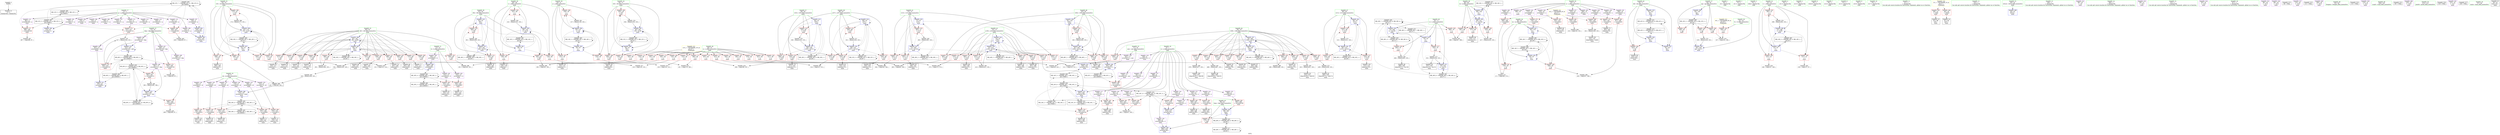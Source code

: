 digraph "SVFG" {
	label="SVFG";

	Node0x5638ea1a6160 [shape=record,color=grey,label="{NodeID: 0\nNullPtr}"];
	Node0x5638ea1a6160 -> Node0x5638ea1ac180[style=solid];
	Node0x5638ea1f1ab0 [shape=record,color=red,label="{NodeID: 277\n386\<--385\n\<--arrayidx148\nmain\n}"];
	Node0x5638ea1f1ab0 -> Node0x5638ea1fc0f0[style=solid];
	Node0x5638ea1e58e0 [shape=record,color=red,label="{NodeID: 194\n163\<--54\n\<--i19\nmain\n}"];
	Node0x5638ea1e58e0 -> Node0x5638ea1eb630[style=solid];
	Node0x5638ea1ae5a0 [shape=record,color=purple,label="{NodeID: 111\n321\<--4\narrayidx114\<--g\nmain\n}"];
	Node0x5638ea1ae5a0 -> Node0x5638ea1f1770[style=solid];
	Node0x5638ea1ad150 [shape=record,color=green,label="{NodeID: 28\n46\<--47\nn\<--n_field_insensitive\nmain\n}"];
	Node0x5638ea1ad150 -> Node0x5638ea1ea2c0[style=solid];
	Node0x5638ea1ad150 -> Node0x5638ea1ea390[style=solid];
	Node0x5638ea1ad150 -> Node0x5638ea1ea460[style=solid];
	Node0x5638ea1ad150 -> Node0x5638ea1ea530[style=solid];
	Node0x5638ea1ad150 -> Node0x5638ea1ea600[style=solid];
	Node0x5638ea1ad150 -> Node0x5638ea1ea6d0[style=solid];
	Node0x5638ea1ad150 -> Node0x5638ea1ea7a0[style=solid];
	Node0x5638ea1ad150 -> Node0x5638ea1ea870[style=solid];
	Node0x5638ea1ad150 -> Node0x5638ea1ea940[style=solid];
	Node0x5638ea1ad150 -> Node0x5638ea1eaa10[style=solid];
	Node0x5638ea1ad150 -> Node0x5638ea1eaae0[style=solid];
	Node0x5638ea1ad150 -> Node0x5638ea1eabb0[style=solid];
	Node0x5638ea1ad150 -> Node0x5638ea1eac80[style=solid];
	Node0x5638ea1ad150 -> Node0x5638ea1ead50[style=solid];
	Node0x5638ea21c3e0 [shape=record,color=black,label="{NodeID: 471\nMR_34V_2 = PHI(MR_34V_4, MR_34V_1, )\npts\{69 \}\n}"];
	Node0x5638ea21c3e0 -> Node0x5638ea1f3c00[style=dashed];
	Node0x5638ea1ebc30 [shape=record,color=grey,label="{NodeID: 388\n485 = Binary(484, 103, )\n}"];
	Node0x5638ea1ebc30 -> Node0x5638ea1f4b70[style=solid];
	Node0x5638ea1f3170 [shape=record,color=blue,label="{NodeID: 305\n255\<--103\narrayidx75\<--\nmain\n}"];
	Node0x5638ea1f3170 -> Node0x5638ea2120d0[style=dashed];
	Node0x5638ea1e6fa0 [shape=record,color=red,label="{NodeID: 222\n323\<--66\n\<--j107\nmain\n}"];
	Node0x5638ea1e6fa0 -> Node0x5638ea1e4b10[style=solid];
	Node0x5638ea1e8a60 [shape=record,color=purple,label="{NodeID: 139\n261\<--10\narrayidx78\<--a\nmain\n}"];
	Node0x5638ea1e8a60 -> Node0x5638ea1f1500[style=solid];
	Node0x5638ea1ac5c0 [shape=record,color=black,label="{NodeID: 56\n132\<--131\nidxprom11\<--\nmain\n}"];
	Node0x5638ea1fce70 [shape=record,color=grey,label="{NodeID: 416\n400 = cmp(399, 87, )\n}"];
	Node0x5638ea1f4830 [shape=record,color=blue,label="{NodeID: 333\n76\<--421\ndd\<--\nmain\n}"];
	Node0x5638ea1f4830 -> Node0x5638ea20c5e0[style=dashed];
	Node0x5638ea1f04c0 [shape=record,color=red,label="{NodeID: 250\n484\<--78\n\<--i168\nmain\n}"];
	Node0x5638ea1f04c0 -> Node0x5638ea1ebc30[style=solid];
	Node0x5638ea1ea120 [shape=record,color=red,label="{NodeID: 167\n109\<--44\n\<--qq\nmain\n}"];
	Node0x5638ea1e4d80 [shape=record,color=black,label="{NodeID: 84\n378\<--377\nidxprom143\<--\nmain\n}"];
	Node0x5638ea1aad40 [shape=record,color=green,label="{NodeID: 1\n19\<--1\n.str\<--dummyObj\nGlob }"];
	Node0x5638ea1f1b80 [shape=record,color=red,label="{NodeID: 278\n392\<--391\n\<--arrayidx151\nmain\n}"];
	Node0x5638ea1f1b80 -> Node0x5638ea1ebf30[style=solid];
	Node0x5638ea1e59b0 [shape=record,color=red,label="{NodeID: 195\n168\<--54\n\<--i19\nmain\n}"];
	Node0x5638ea1e59b0 -> Node0x5638ea1ac690[style=solid];
	Node0x5638ea1ae670 [shape=record,color=purple,label="{NodeID: 112\n382\<--4\narrayidx146\<--g\nmain\n}"];
	Node0x5638ea1ad1e0 [shape=record,color=green,label="{NodeID: 29\n48\<--49\ni\<--i_field_insensitive\nmain\n}"];
	Node0x5638ea1ad1e0 -> Node0x5638ea1eae20[style=solid];
	Node0x5638ea1ad1e0 -> Node0x5638ea1eaef0[style=solid];
	Node0x5638ea1ad1e0 -> Node0x5638ea1eafc0[style=solid];
	Node0x5638ea1ad1e0 -> Node0x5638ea1f2610[style=solid];
	Node0x5638ea1ad1e0 -> Node0x5638ea1f2950[style=solid];
	Node0x5638ea21c8e0 [shape=record,color=black,label="{NodeID: 472\nMR_36V_2 = PHI(MR_36V_7, MR_36V_1, )\npts\{71 \}\n}"];
	Node0x5638ea21c8e0 -> Node0x5638ea1f3cd0[style=dashed];
	Node0x5638ea1ebdb0 [shape=record,color=grey,label="{NodeID: 389\n478 = Binary(477, 103, )\n}"];
	Node0x5638ea1ebdb0 -> Node0x5638ea1aba40[style=solid];
	Node0x5638ea1f3240 [shape=record,color=blue,label="{NodeID: 306\n264\<--258\narrayidx80\<--\nmain\n}"];
	Node0x5638ea1f3240 -> Node0x5638ea2125d0[style=dashed];
	Node0x5638ea1e7070 [shape=record,color=red,label="{NodeID: 223\n330\<--66\n\<--j107\nmain\n}"];
	Node0x5638ea1e7070 -> Node0x5638ea1f6ae0[style=solid];
	Node0x5638ea1e8b30 [shape=record,color=purple,label="{NodeID: 140\n268\<--10\narrayidx82\<--a\nmain\n}"];
	Node0x5638ea1e8b30 -> Node0x5638ea1f15d0[style=solid];
	Node0x5638ea1ac690 [shape=record,color=black,label="{NodeID: 57\n169\<--168\nidxprom25\<--\nmain\n}"];
	Node0x5638ea1fcff0 [shape=record,color=grey,label="{NodeID: 417\n120 = cmp(118, 119, )\n}"];
	Node0x5638ea1f4900 [shape=record,color=blue,label="{NodeID: 334\n80\<--465\ntmp\<--\nmain\n}"];
	Node0x5638ea1f4900 -> Node0x5638ea1f0590[style=dashed];
	Node0x5638ea1f4900 -> Node0x5638ea20cbd0[style=dashed];
	Node0x5638ea1f0590 [shape=record,color=red,label="{NodeID: 251\n476\<--80\n\<--tmp\nmain\n}"];
	Node0x5638ea1f0590 -> Node0x5638ea1f4aa0[style=solid];
	Node0x5638ea1ea1f0 [shape=record,color=red,label="{NodeID: 168\n528\<--44\n\<--qq\nmain\n}"];
	Node0x5638ea1ea1f0 -> Node0x5638ea1f6f60[style=solid];
	Node0x5638ea1e4e50 [shape=record,color=black,label="{NodeID: 85\n381\<--380\nidxprom145\<--\nmain\n}"];
	Node0x5638ea1e3ea0 [shape=record,color=green,label="{NodeID: 2\n21\<--1\n.str.1\<--dummyObj\nGlob }"];
	Node0x5638ea1f1c50 [shape=record,color=red,label="{NodeID: 279\n399\<--398\n\<--arrayidx153\nmain\n}"];
	Node0x5638ea1f1c50 -> Node0x5638ea1fce70[style=solid];
	Node0x5638ea1e5a80 [shape=record,color=red,label="{NodeID: 196\n173\<--54\n\<--i19\nmain\n}"];
	Node0x5638ea1e5a80 -> Node0x5638ea1eb930[style=solid];
	Node0x5638ea1ae740 [shape=record,color=purple,label="{NodeID: 113\n385\<--4\narrayidx148\<--g\nmain\n}"];
	Node0x5638ea1ae740 -> Node0x5638ea1f1ab0[style=solid];
	Node0x5638ea1ad2b0 [shape=record,color=green,label="{NodeID: 30\n50\<--51\nj\<--j_field_insensitive\nmain\n}"];
	Node0x5638ea1ad2b0 -> Node0x5638ea1eb090[style=solid];
	Node0x5638ea1ad2b0 -> Node0x5638ea1eb160[style=solid];
	Node0x5638ea1ad2b0 -> Node0x5638ea1eb230[style=solid];
	Node0x5638ea1ad2b0 -> Node0x5638ea1f26e0[style=solid];
	Node0x5638ea1ad2b0 -> Node0x5638ea1f2880[style=solid];
	Node0x5638ea21cde0 [shape=record,color=black,label="{NodeID: 473\nMR_38V_2 = PHI(MR_38V_4, MR_38V_1, )\npts\{73 \}\n}"];
	Node0x5638ea21cde0 -> Node0x5638ea1f3da0[style=dashed];
	Node0x5638ea1ebf30 [shape=record,color=grey,label="{NodeID: 390\n393 = Binary(392, 394, )\n}"];
	Node0x5638ea1ebf30 -> Node0x5638ea1f41b0[style=solid];
	Node0x5638ea1f3310 [shape=record,color=blue,label="{NodeID: 307\n58\<--276\nm\<--\nmain\n}"];
	Node0x5638ea1f3310 -> Node0x5638ea223be0[style=dashed];
	Node0x5638ea1e7140 [shape=record,color=red,label="{NodeID: 224\n367\<--68\n\<--b\nmain\n}"];
	Node0x5638ea1e7140 -> Node0x5638ea1ed2b0[style=solid];
	Node0x5638ea1e8c00 [shape=record,color=purple,label="{NodeID: 141\n275\<--10\narrayidx86\<--a\nmain\n}"];
	Node0x5638ea1e8c00 -> Node0x5638ea1f16a0[style=solid];
	Node0x5638ea1ac760 [shape=record,color=black,label="{NodeID: 58\n184\<--183\nidxprom34\<--\nmain\n}"];
	Node0x5638ea1fd170 [shape=record,color=grey,label="{NodeID: 418\n107 = cmp(105, 106, )\n}"];
	Node0x5638ea1f49d0 [shape=record,color=blue,label="{NodeID: 335\n474\<--471\narrayidx195\<--\nmain\n}"];
	Node0x5638ea1f49d0 -> Node0x5638ea1f4aa0[style=dashed];
	Node0x5638ea1f0660 [shape=record,color=red,label="{NodeID: 252\n491\<--82\n\<--i204\nmain\n}"];
	Node0x5638ea1f0660 -> Node0x5638ea1fbf70[style=solid];
	Node0x5638ea1ea2c0 [shape=record,color=red,label="{NodeID: 169\n119\<--46\n\<--n\nmain\n}"];
	Node0x5638ea1ea2c0 -> Node0x5638ea1fcff0[style=solid];
	Node0x5638ea1e4f20 [shape=record,color=black,label="{NodeID: 86\n384\<--383\nidxprom147\<--\nmain\n}"];
	Node0x5638ea1e3f30 [shape=record,color=green,label="{NodeID: 3\n23\<--1\nstdin\<--dummyObj\nGlob }"];
	Node0x5638ea1f1d20 [shape=record,color=red,label="{NodeID: 280\n437\<--436\n\<--arrayidx173\nmain\n}"];
	Node0x5638ea1f1d20 -> Node0x5638ea1fc870[style=solid];
	Node0x5638ea1e5b50 [shape=record,color=red,label="{NodeID: 197\n179\<--56\n\<--i30\nmain\n}"];
	Node0x5638ea1e5b50 -> Node0x5638ea1fc9f0[style=solid];
	Node0x5638ea1ae810 [shape=record,color=purple,label="{NodeID: 114\n450\<--4\narrayidx181\<--g\nmain\n}"];
	Node0x5638ea1ad380 [shape=record,color=green,label="{NodeID: 31\n52\<--53\nr\<--r_field_insensitive\nmain\n}"];
	Node0x5638ea1ad380 -> Node0x5638ea1eb300[style=solid];
	Node0x5638ea1ad380 -> Node0x5638ea1eb3d0[style=solid];
	Node0x5638ea1ad380 -> Node0x5638ea1eb4a0[style=solid];
	Node0x5638ea1ad380 -> Node0x5638ea1f2a20[style=solid];
	Node0x5638ea1ad380 -> Node0x5638ea1f34b0[style=solid];
	Node0x5638ea21d2e0 [shape=record,color=black,label="{NodeID: 474\nMR_40V_2 = PHI(MR_40V_3, MR_40V_1, )\npts\{75 \}\n}"];
	Node0x5638ea21d2e0 -> Node0x5638ea1f40e0[style=dashed];
	Node0x5638ea21d2e0 -> Node0x5638ea21d2e0[style=dashed];
	Node0x5638ea1ec0b0 [shape=record,color=grey,label="{NodeID: 391\n137 = Binary(136, 103, )\n}"];
	Node0x5638ea1ec0b0 -> Node0x5638ea1f2880[style=solid];
	Node0x5638ea1f33e0 [shape=record,color=blue,label="{NodeID: 308\n60\<--281\ni40\<--inc89\nmain\n}"];
	Node0x5638ea1f33e0 -> Node0x5638ea1e5f60[style=dashed];
	Node0x5638ea1f33e0 -> Node0x5638ea1e6030[style=dashed];
	Node0x5638ea1f33e0 -> Node0x5638ea1e6100[style=dashed];
	Node0x5638ea1f33e0 -> Node0x5638ea1e61d0[style=dashed];
	Node0x5638ea1f33e0 -> Node0x5638ea1e62a0[style=dashed];
	Node0x5638ea1f33e0 -> Node0x5638ea1e6370[style=dashed];
	Node0x5638ea1f33e0 -> Node0x5638ea1e6440[style=dashed];
	Node0x5638ea1f33e0 -> Node0x5638ea1e6510[style=dashed];
	Node0x5638ea1f33e0 -> Node0x5638ea1e65e0[style=dashed];
	Node0x5638ea1f33e0 -> Node0x5638ea1e66b0[style=dashed];
	Node0x5638ea1f33e0 -> Node0x5638ea1e6780[style=dashed];
	Node0x5638ea1f33e0 -> Node0x5638ea1e6850[style=dashed];
	Node0x5638ea1f33e0 -> Node0x5638ea1f2fd0[style=dashed];
	Node0x5638ea1f33e0 -> Node0x5638ea1f33e0[style=dashed];
	Node0x5638ea1f33e0 -> Node0x5638ea21afe0[style=dashed];
	Node0x5638ea1e7210 [shape=record,color=red,label="{NodeID: 225\n377\<--68\n\<--b\nmain\n}"];
	Node0x5638ea1e7210 -> Node0x5638ea1e4d80[style=solid];
	Node0x5638ea1e8cd0 [shape=record,color=purple,label="{NodeID: 142\n222\<--13\narrayidx54\<--b\nmain\n}"];
	Node0x5638ea1e8cd0 -> Node0x5638ea1f0f50[style=solid];
	Node0x5638ea1ac830 [shape=record,color=black,label="{NodeID: 59\n187\<--186\nidx.ext\<--\nmain\n}"];
	Node0x5638ea1fd2f0 [shape=record,color=grey,label="{NodeID: 419\n155 = cmp(153, 154, )\n}"];
	Node0x5638ea1f4aa0 [shape=record,color=blue,label="{NodeID: 336\n480\<--476\narrayidx198\<--\nmain\n}"];
	Node0x5638ea1f4aa0 -> Node0x5638ea20d0d0[style=dashed];
	Node0x5638ea1f0730 [shape=record,color=red,label="{NodeID: 253\n495\<--82\n\<--i204\nmain\n}"];
	Node0x5638ea1f0730 -> Node0x5638ea1f4d10[style=solid];
	Node0x5638ea1ea390 [shape=record,color=red,label="{NodeID: 170\n125\<--46\n\<--n\nmain\n}"];
	Node0x5638ea1ea390 -> Node0x5638ea1fcb70[style=solid];
	Node0x5638ea1e4ff0 [shape=record,color=black,label="{NodeID: 87\n390\<--389\nidxprom150\<--\nmain\n}"];
	Node0x5638ea1a6600 [shape=record,color=green,label="{NodeID: 4\n24\<--1\n.str.2\<--dummyObj\nGlob }"];
	Node0x5638ea1f1df0 [shape=record,color=red,label="{NodeID: 281\n442\<--441\n\<--arrayidx176\nmain\n}"];
	Node0x5638ea1f1df0 -> Node0x5638ea1fc870[style=solid];
	Node0x5638ea1e5c20 [shape=record,color=red,label="{NodeID: 198\n183\<--56\n\<--i30\nmain\n}"];
	Node0x5638ea1e5c20 -> Node0x5638ea1ac760[style=solid];
	Node0x5638ea1e7760 [shape=record,color=purple,label="{NodeID: 115\n457\<--4\narrayidx186\<--g\nmain\n}"];
	Node0x5638ea1e7760 -> Node0x5638ea1f2060[style=solid];
	Node0x5638ea1ad450 [shape=record,color=green,label="{NodeID: 32\n54\<--55\ni19\<--i19_field_insensitive\nmain\n}"];
	Node0x5638ea1ad450 -> Node0x5638ea1e5740[style=solid];
	Node0x5638ea1ad450 -> Node0x5638ea1e5810[style=solid];
	Node0x5638ea1ad450 -> Node0x5638ea1e58e0[style=solid];
	Node0x5638ea1ad450 -> Node0x5638ea1e59b0[style=solid];
	Node0x5638ea1ad450 -> Node0x5638ea1e5a80[style=solid];
	Node0x5638ea1ad450 -> Node0x5638ea1f2af0[style=solid];
	Node0x5638ea1ad450 -> Node0x5638ea1f2c90[style=solid];
	Node0x5638ea21d7e0 [shape=record,color=black,label="{NodeID: 475\nMR_42V_2 = PHI(MR_42V_4, MR_42V_1, )\npts\{77 \}\n}"];
	Node0x5638ea21d7e0 -> Node0x5638ea1f45c0[style=dashed];
	Node0x5638ea1ec230 [shape=record,color=grey,label="{NodeID: 392\n404 = Binary(403, 103, )\n}"];
	Node0x5638ea1ec230 -> Node0x5638ea1e5190[style=solid];
	Node0x5638ea1ec230 -> Node0x5638ea1f4280[style=solid];
	Node0x5638ea1f34b0 [shape=record,color=blue,label="{NodeID: 309\n52\<--286\nr\<--inc92\nmain\n}"];
	Node0x5638ea1f34b0 -> Node0x5638ea1eb300[style=dashed];
	Node0x5638ea1f34b0 -> Node0x5638ea1eb3d0[style=dashed];
	Node0x5638ea1f34b0 -> Node0x5638ea1eb4a0[style=dashed];
	Node0x5638ea1f34b0 -> Node0x5638ea1f34b0[style=dashed];
	Node0x5638ea1f34b0 -> Node0x5638ea20c2d0[style=dashed];
	Node0x5638ea1e72e0 [shape=record,color=red,label="{NodeID: 226\n416\<--68\n\<--b\nmain\n}"];
	Node0x5638ea1e72e0 -> Node0x5638ea1f67e0[style=solid];
	Node0x5638ea1e8da0 [shape=record,color=purple,label="{NodeID: 143\n243\<--13\narrayidx67\<--b\nmain\n}"];
	Node0x5638ea1e8da0 -> Node0x5638ea1f1290[style=solid];
	Node0x5638ea1ac900 [shape=record,color=black,label="{NodeID: 60\n205\<--204\nidxprom44\<--\nmain\n}"];
	Node0x5638ea1fd470 [shape=record,color=grey,label="{NodeID: 420\n148 = cmp(147, 149, )\n}"];
	Node0x5638ea1f4b70 [shape=record,color=blue,label="{NodeID: 337\n78\<--485\ni168\<--inc201\nmain\n}"];
	Node0x5638ea1f4b70 -> Node0x5638ea1efd70[style=dashed];
	Node0x5638ea1f4b70 -> Node0x5638ea1efe40[style=dashed];
	Node0x5638ea1f4b70 -> Node0x5638ea1eff10[style=dashed];
	Node0x5638ea1f4b70 -> Node0x5638ea1effe0[style=dashed];
	Node0x5638ea1f4b70 -> Node0x5638ea1f00b0[style=dashed];
	Node0x5638ea1f4b70 -> Node0x5638ea1f0180[style=dashed];
	Node0x5638ea1f4b70 -> Node0x5638ea1f0250[style=dashed];
	Node0x5638ea1f4b70 -> Node0x5638ea1f0320[style=dashed];
	Node0x5638ea1f4b70 -> Node0x5638ea1f03f0[style=dashed];
	Node0x5638ea1f4b70 -> Node0x5638ea1f04c0[style=dashed];
	Node0x5638ea1f4b70 -> Node0x5638ea1f4760[style=dashed];
	Node0x5638ea1f4b70 -> Node0x5638ea1f4b70[style=dashed];
	Node0x5638ea1f4b70 -> Node0x5638ea21dce0[style=dashed];
	Node0x5638ea1f0800 [shape=record,color=red,label="{NodeID: 254\n496\<--82\n\<--i204\nmain\n}"];
	Node0x5638ea1f0800 -> Node0x5638ea1abb10[style=solid];
	Node0x5638ea1ea460 [shape=record,color=red,label="{NodeID: 171\n154\<--46\n\<--n\nmain\n}"];
	Node0x5638ea1ea460 -> Node0x5638ea1fd2f0[style=solid];
	Node0x5638ea1e50c0 [shape=record,color=black,label="{NodeID: 88\n397\<--396\nidxprom152\<--\nmain\n}"];
	Node0x5638ea1a6690 [shape=record,color=green,label="{NodeID: 5\n26\<--1\n.str.3\<--dummyObj\nGlob }"];
	Node0x5638ea1f1ec0 [shape=record,color=red,label="{NodeID: 282\n448\<--447\n\<--arrayidx179\nmain\n}"];
	Node0x5638ea1f1ec0 -> Node0x5638ea1e55a0[style=solid];
	Node0x5638ea1e5cf0 [shape=record,color=red,label="{NodeID: 199\n193\<--56\n\<--i30\nmain\n}"];
	Node0x5638ea1e5cf0 -> Node0x5638ea1f7260[style=solid];
	Node0x5638ea1e77f0 [shape=record,color=purple,label="{NodeID: 116\n358\<--6\narrayidx133\<--x\nmain\n}"];
	Node0x5638ea1e77f0 -> Node0x5638ea1f3f40[style=solid];
	Node0x5638ea1ad520 [shape=record,color=green,label="{NodeID: 33\n56\<--57\ni30\<--i30_field_insensitive\nmain\n}"];
	Node0x5638ea1ad520 -> Node0x5638ea1e5b50[style=solid];
	Node0x5638ea1ad520 -> Node0x5638ea1e5c20[style=solid];
	Node0x5638ea1ad520 -> Node0x5638ea1e5cf0[style=solid];
	Node0x5638ea1ad520 -> Node0x5638ea1f2d60[style=solid];
	Node0x5638ea1ad520 -> Node0x5638ea1f2e30[style=solid];
	Node0x5638ea21dce0 [shape=record,color=black,label="{NodeID: 476\nMR_44V_2 = PHI(MR_44V_3, MR_44V_1, )\npts\{79 \}\n}"];
	Node0x5638ea21dce0 -> Node0x5638ea1f4760[style=dashed];
	Node0x5638ea21dce0 -> Node0x5638ea21dce0[style=dashed];
	Node0x5638ea1ec3b0 [shape=record,color=grey,label="{NodeID: 393\n142 = Binary(141, 103, )\n}"];
	Node0x5638ea1ec3b0 -> Node0x5638ea1f2950[style=solid];
	Node0x5638ea1f3580 [shape=record,color=blue,label="{NodeID: 310\n62\<--87\ni94\<--\nmain\n}"];
	Node0x5638ea1f3580 -> Node0x5638ea1e6920[style=dashed];
	Node0x5638ea1f3580 -> Node0x5638ea1e69f0[style=dashed];
	Node0x5638ea1f3580 -> Node0x5638ea1e6ac0[style=dashed];
	Node0x5638ea1f3580 -> Node0x5638ea1f3720[style=dashed];
	Node0x5638ea1f3580 -> Node0x5638ea21b4e0[style=dashed];
	Node0x5638ea1e73b0 [shape=record,color=red,label="{NodeID: 227\n354\<--70\n\<--e\nmain\n}"];
	Node0x5638ea1e73b0 -> Node0x5638ea1f70e0[style=solid];
	Node0x5638ea1e8e70 [shape=record,color=purple,label="{NodeID: 144\n264\<--13\narrayidx80\<--b\nmain\n}"];
	Node0x5638ea1e8e70 -> Node0x5638ea1f3240[style=solid];
	Node0x5638ea1ac9d0 [shape=record,color=black,label="{NodeID: 61\n212\<--211\nidxprom47\<--\nmain\n}"];
	Node0x5638ea20c5e0 [shape=record,color=black,label="{NodeID: 421\nMR_42V_6 = PHI(MR_42V_8, MR_42V_5, )\npts\{77 \}\n}"];
	Node0x5638ea20c5e0 -> Node0x5638ea1efca0[style=dashed];
	Node0x5638ea20c5e0 -> Node0x5638ea1f4690[style=dashed];
	Node0x5638ea20c5e0 -> Node0x5638ea1f4830[style=dashed];
	Node0x5638ea20c5e0 -> Node0x5638ea20c5e0[style=dashed];
	Node0x5638ea20c5e0 -> Node0x5638ea21d7e0[style=dashed];
	Node0x5638ea1f4c40 [shape=record,color=blue,label="{NodeID: 338\n82\<--103\ni204\<--\nmain\n}"];
	Node0x5638ea1f4c40 -> Node0x5638ea1f0660[style=dashed];
	Node0x5638ea1f4c40 -> Node0x5638ea1f0730[style=dashed];
	Node0x5638ea1f4c40 -> Node0x5638ea1f0800[style=dashed];
	Node0x5638ea1f4c40 -> Node0x5638ea1f08d0[style=dashed];
	Node0x5638ea1f4c40 -> Node0x5638ea1f4de0[style=dashed];
	Node0x5638ea1f4c40 -> Node0x5638ea21e6e0[style=dashed];
	Node0x5638ea1f08d0 [shape=record,color=red,label="{NodeID: 255\n504\<--82\n\<--i204\nmain\n}"];
	Node0x5638ea1f08d0 -> Node0x5638ea1ec530[style=solid];
	Node0x5638ea1ea530 [shape=record,color=red,label="{NodeID: 172\n162\<--46\n\<--n\nmain\n}"];
	Node0x5638ea1ea530 -> Node0x5638ea1eb630[style=solid];
	Node0x5638ea1e5190 [shape=record,color=black,label="{NodeID: 89\n406\<--404\nidxprom157\<--inc156\nmain\n}"];
	Node0x5638ea1a6720 [shape=record,color=green,label="{NodeID: 6\n28\<--1\nstdout\<--dummyObj\nGlob }"];
	Node0x5638ea214dd0 [shape=record,color=black,label="{NodeID: 449\nMR_54V_3 = PHI(MR_54V_5, MR_54V_2, )\npts\{70000 \}\n}"];
	Node0x5638ea214dd0 -> Node0x5638ea1f3f40[style=dashed];
	Node0x5638ea214dd0 -> Node0x5638ea214dd0[style=dashed];
	Node0x5638ea214dd0 -> Node0x5638ea217ad0[style=dashed];
	Node0x5638ea1f1f90 [shape=record,color=red,label="{NodeID: 283\n455\<--454\n\<--arrayidx184\nmain\n}"];
	Node0x5638ea1f1f90 -> Node0x5638ea1ab700[style=solid];
	Node0x5638ea1e5dc0 [shape=record,color=red,label="{NodeID: 200\n208\<--58\n\<--m\nmain\n}"];
	Node0x5638ea1e5dc0 -> Node0x5638ea1ec830[style=solid];
	Node0x5638ea1e7880 [shape=record,color=purple,label="{NodeID: 117\n379\<--6\narrayidx144\<--x\nmain\n}"];
	Node0x5638ea1e7880 -> Node0x5638ea1f19e0[style=solid];
	Node0x5638ea1ad5f0 [shape=record,color=green,label="{NodeID: 34\n58\<--59\nm\<--m_field_insensitive\nmain\n}"];
	Node0x5638ea1ad5f0 -> Node0x5638ea1e5dc0[style=solid];
	Node0x5638ea1ad5f0 -> Node0x5638ea1e5e90[style=solid];
	Node0x5638ea1ad5f0 -> Node0x5638ea1f2f00[style=solid];
	Node0x5638ea1ad5f0 -> Node0x5638ea1f3310[style=solid];
	Node0x5638ea21e1e0 [shape=record,color=black,label="{NodeID: 477\nMR_46V_2 = PHI(MR_46V_3, MR_46V_1, )\npts\{81 \}\n}"];
	Node0x5638ea21e1e0 -> Node0x5638ea20cbd0[style=dashed];
	Node0x5638ea21e1e0 -> Node0x5638ea21e1e0[style=dashed];
	Node0x5638ea1ec530 [shape=record,color=grey,label="{NodeID: 394\n505 = Binary(504, 103, )\n}"];
	Node0x5638ea1ec530 -> Node0x5638ea1f4de0[style=solid];
	Node0x5638ea1f3650 [shape=record,color=blue,label="{NodeID: 311\n297\<--87\narrayidx99\<--\nmain\n}"];
	Node0x5638ea1f3650 -> Node0x5638ea1f3650[style=dashed];
	Node0x5638ea1f3650 -> Node0x5638ea2218e0[style=dashed];
	Node0x5638ea1e7480 [shape=record,color=red,label="{NodeID: 228\n368\<--70\n\<--e\nmain\n}"];
	Node0x5638ea1e7480 -> Node0x5638ea1ed2b0[style=solid];
	Node0x5638ea1e8f40 [shape=record,color=purple,label="{NodeID: 145\n297\<--15\narrayidx99\<--deg\nmain\n}"];
	Node0x5638ea1e8f40 -> Node0x5638ea1f3650[style=solid];
	Node0x5638ea1acaa0 [shape=record,color=black,label="{NodeID: 62\n215\<--214\nidxprom49\<--\nmain\n}"];
	Node0x5638ea1f4d10 [shape=record,color=blue,label="{NodeID: 339\n501\<--495\narrayidx211\<--\nmain\n}"];
	Node0x5638ea1f4d10 -> Node0x5638ea1f23a0[style=dashed];
	Node0x5638ea1f4d10 -> Node0x5638ea1f4d10[style=dashed];
	Node0x5638ea1f4d10 -> Node0x5638ea2209e0[style=dashed];
	Node0x5638ea1f09a0 [shape=record,color=red,label="{NodeID: 256\n510\<--84\n\<--i215\nmain\n}"];
	Node0x5638ea1f09a0 -> Node0x5638ea1fccf0[style=solid];
	Node0x5638ea1ea600 [shape=record,color=red,label="{NodeID: 173\n180\<--46\n\<--n\nmain\n}"];
	Node0x5638ea1ea600 -> Node0x5638ea1fc9f0[style=solid];
	Node0x5638ea1e5260 [shape=record,color=black,label="{NodeID: 90\n424\<--423\ntobool166\<--\nmain\n}"];
	Node0x5638ea1ab270 [shape=record,color=green,label="{NodeID: 7\n29\<--1\n.str.4\<--dummyObj\nGlob }"];
	Node0x5638ea2152d0 [shape=record,color=black,label="{NodeID: 450\nMR_36V_11 = PHI(MR_36V_10, MR_36V_8, )\npts\{71 \}\n}"];
	Node0x5638ea2152d0 -> Node0x5638ea1e7550[style=dashed];
	Node0x5638ea2152d0 -> Node0x5638ea1f4280[style=dashed];
	Node0x5638ea2152d0 -> Node0x5638ea2152d0[style=dashed];
	Node0x5638ea2152d0 -> Node0x5638ea2170d0[style=dashed];
	Node0x5638ea1f2060 [shape=record,color=red,label="{NodeID: 284\n458\<--457\n\<--arrayidx186\nmain\n}"];
	Node0x5638ea1f2060 -> Node0x5638ea1fbdf0[style=solid];
	Node0x5638ea1e5e90 [shape=record,color=red,label="{NodeID: 201\n270\<--58\n\<--m\nmain\n}"];
	Node0x5638ea1e5e90 -> Node0x5638ea1fc6f0[style=solid];
	Node0x5638ea1e7950 [shape=record,color=purple,label="{NodeID: 118\n407\<--6\narrayidx158\<--x\nmain\n}"];
	Node0x5638ea1e7950 -> Node0x5638ea1f4350[style=solid];
	Node0x5638ea1ad6c0 [shape=record,color=green,label="{NodeID: 35\n60\<--61\ni40\<--i40_field_insensitive\nmain\n}"];
	Node0x5638ea1ad6c0 -> Node0x5638ea1e5f60[style=solid];
	Node0x5638ea1ad6c0 -> Node0x5638ea1e6030[style=solid];
	Node0x5638ea1ad6c0 -> Node0x5638ea1e6100[style=solid];
	Node0x5638ea1ad6c0 -> Node0x5638ea1e61d0[style=solid];
	Node0x5638ea1ad6c0 -> Node0x5638ea1e62a0[style=solid];
	Node0x5638ea1ad6c0 -> Node0x5638ea1e6370[style=solid];
	Node0x5638ea1ad6c0 -> Node0x5638ea1e6440[style=solid];
	Node0x5638ea1ad6c0 -> Node0x5638ea1e6510[style=solid];
	Node0x5638ea1ad6c0 -> Node0x5638ea1e65e0[style=solid];
	Node0x5638ea1ad6c0 -> Node0x5638ea1e66b0[style=solid];
	Node0x5638ea1ad6c0 -> Node0x5638ea1e6780[style=solid];
	Node0x5638ea1ad6c0 -> Node0x5638ea1e6850[style=solid];
	Node0x5638ea1ad6c0 -> Node0x5638ea1f2fd0[style=solid];
	Node0x5638ea1ad6c0 -> Node0x5638ea1f33e0[style=solid];
	Node0x5638ea21e6e0 [shape=record,color=black,label="{NodeID: 478\nMR_48V_2 = PHI(MR_48V_4, MR_48V_1, )\npts\{83 \}\n}"];
	Node0x5638ea21e6e0 -> Node0x5638ea1f4c40[style=dashed];
	Node0x5638ea1ec6b0 [shape=record,color=grey,label="{NodeID: 395\n413 = Binary(412, 103, )\n}"];
	Node0x5638ea1ec6b0 -> Node0x5638ea1f4420[style=solid];
	Node0x5638ea1f3720 [shape=record,color=blue,label="{NodeID: 312\n62\<--301\ni94\<--inc101\nmain\n}"];
	Node0x5638ea1f3720 -> Node0x5638ea1e6920[style=dashed];
	Node0x5638ea1f3720 -> Node0x5638ea1e69f0[style=dashed];
	Node0x5638ea1f3720 -> Node0x5638ea1e6ac0[style=dashed];
	Node0x5638ea1f3720 -> Node0x5638ea1f3720[style=dashed];
	Node0x5638ea1f3720 -> Node0x5638ea21b4e0[style=dashed];
	Node0x5638ea1e7550 [shape=record,color=red,label="{NodeID: 229\n403\<--70\n\<--e\nmain\n}"];
	Node0x5638ea1e7550 -> Node0x5638ea1ec230[style=solid];
	Node0x5638ea1e9010 [shape=record,color=purple,label="{NodeID: 146\n325\<--15\narrayidx116\<--deg\nmain\n}"];
	Node0x5638ea1e9010 -> Node0x5638ea1f1840[style=solid];
	Node0x5638ea1e9010 -> Node0x5638ea1f3990[style=solid];
	Node0x5638ea1acb70 [shape=record,color=black,label="{NodeID: 63\n218\<--217\nidxprom51\<--\nmain\n}"];
	Node0x5638ea20cbd0 [shape=record,color=black,label="{NodeID: 423\nMR_46V_4 = PHI(MR_46V_6, MR_46V_3, )\npts\{81 \}\n}"];
	Node0x5638ea20cbd0 -> Node0x5638ea1f4900[style=dashed];
	Node0x5638ea20cbd0 -> Node0x5638ea20cbd0[style=dashed];
	Node0x5638ea20cbd0 -> Node0x5638ea21e1e0[style=dashed];
	Node0x5638ea1f4de0 [shape=record,color=blue,label="{NodeID: 340\n82\<--505\ni204\<--inc213\nmain\n}"];
	Node0x5638ea1f4de0 -> Node0x5638ea1f0660[style=dashed];
	Node0x5638ea1f4de0 -> Node0x5638ea1f0730[style=dashed];
	Node0x5638ea1f4de0 -> Node0x5638ea1f0800[style=dashed];
	Node0x5638ea1f4de0 -> Node0x5638ea1f08d0[style=dashed];
	Node0x5638ea1f4de0 -> Node0x5638ea1f4de0[style=dashed];
	Node0x5638ea1f4de0 -> Node0x5638ea21e6e0[style=dashed];
	Node0x5638ea1f0a70 [shape=record,color=red,label="{NodeID: 257\n514\<--84\n\<--i215\nmain\n}"];
	Node0x5638ea1f0a70 -> Node0x5638ea1abcb0[style=solid];
	Node0x5638ea1ea6d0 [shape=record,color=red,label="{NodeID: 174\n201\<--46\n\<--n\nmain\n}"];
	Node0x5638ea1ea6d0 -> Node0x5638ea1ecb30[style=solid];
	Node0x5638ea1e5330 [shape=record,color=black,label="{NodeID: 91\n435\<--434\nidxprom172\<--\nmain\n}"];
	Node0x5638ea1ab300 [shape=record,color=green,label="{NodeID: 8\n31\<--1\n.str.5\<--dummyObj\nGlob }"];
	Node0x5638ea2157d0 [shape=record,color=black,label="{NodeID: 451\nMR_54V_10 = PHI(MR_54V_9, MR_54V_7, )\npts\{70000 \}\n}"];
	Node0x5638ea2157d0 -> Node0x5638ea1f19e0[style=dashed];
	Node0x5638ea2157d0 -> Node0x5638ea1f4350[style=dashed];
	Node0x5638ea2157d0 -> Node0x5638ea2157d0[style=dashed];
	Node0x5638ea2157d0 -> Node0x5638ea217ad0[style=dashed];
	Node0x5638e9d77870 [shape=record,color=black,label="{NodeID: 368\n167 = PHI(160, 165, )\n}"];
	Node0x5638e9d77870 -> Node0x5638ea1f2bc0[style=solid];
	Node0x5638ea1f2130 [shape=record,color=red,label="{NodeID: 285\n465\<--464\n\<--arrayidx190\nmain\n}"];
	Node0x5638ea1f2130 -> Node0x5638ea1f4900[style=solid];
	Node0x5638ea1e5f60 [shape=record,color=red,label="{NodeID: 202\n200\<--60\n\<--i40\nmain\n}"];
	Node0x5638ea1e5f60 -> Node0x5638ea1ecb30[style=solid];
	Node0x5638ea1e7a20 [shape=record,color=purple,label="{NodeID: 119\n436\<--6\narrayidx173\<--x\nmain\n}"];
	Node0x5638ea1e7a20 -> Node0x5638ea1f1d20[style=solid];
	Node0x5638ea1ad790 [shape=record,color=green,label="{NodeID: 36\n62\<--63\ni94\<--i94_field_insensitive\nmain\n}"];
	Node0x5638ea1ad790 -> Node0x5638ea1e6920[style=solid];
	Node0x5638ea1ad790 -> Node0x5638ea1e69f0[style=solid];
	Node0x5638ea1ad790 -> Node0x5638ea1e6ac0[style=solid];
	Node0x5638ea1ad790 -> Node0x5638ea1f3580[style=solid];
	Node0x5638ea1ad790 -> Node0x5638ea1f3720[style=solid];
	Node0x5638ea21ebe0 [shape=record,color=black,label="{NodeID: 479\nMR_50V_2 = PHI(MR_50V_4, MR_50V_1, )\npts\{85 \}\n}"];
	Node0x5638ea21ebe0 -> Node0x5638ea1f4eb0[style=dashed];
	Node0x5638ea1ec830 [shape=record,color=grey,label="{NodeID: 396\n209 = cmp(207, 208, )\n}"];
	Node0x5638ea1f37f0 [shape=record,color=blue,label="{NodeID: 313\n64\<--87\ni103\<--\nmain\n}"];
	Node0x5638ea1f37f0 -> Node0x5638ea1e6b90[style=dashed];
	Node0x5638ea1f37f0 -> Node0x5638ea1e6c60[style=dashed];
	Node0x5638ea1f37f0 -> Node0x5638ea1e6d30[style=dashed];
	Node0x5638ea1f37f0 -> Node0x5638ea1f3b30[style=dashed];
	Node0x5638ea1f37f0 -> Node0x5638ea21b9e0[style=dashed];
	Node0x5638ea1e7620 [shape=record,color=red,label="{NodeID: 230\n343\<--72\n\<--i123\nmain\n}"];
	Node0x5638ea1e7620 -> Node0x5638ea1eccb0[style=solid];
	Node0x5638ea1e90e0 [shape=record,color=purple,label="{NodeID: 147\n349\<--15\narrayidx128\<--deg\nmain\n}"];
	Node0x5638ea1e90e0 -> Node0x5638ea1f1910[style=solid];
	Node0x5638ea1acc40 [shape=record,color=black,label="{NodeID: 64\n221\<--220\nidxprom53\<--\nmain\n}"];
	Node0x5638ea20d0d0 [shape=record,color=black,label="{NodeID: 424\nMR_54V_12 = PHI(MR_54V_15, MR_54V_11, )\npts\{70000 \}\n}"];
	Node0x5638ea20d0d0 -> Node0x5638ea1f1d20[style=dashed];
	Node0x5638ea20d0d0 -> Node0x5638ea1f1df0[style=dashed];
	Node0x5638ea20d0d0 -> Node0x5638ea1f1ec0[style=dashed];
	Node0x5638ea20d0d0 -> Node0x5638ea1f1f90[style=dashed];
	Node0x5638ea20d0d0 -> Node0x5638ea1f2130[style=dashed];
	Node0x5638ea20d0d0 -> Node0x5638ea1f2200[style=dashed];
	Node0x5638ea20d0d0 -> Node0x5638ea1f22d0[style=dashed];
	Node0x5638ea20d0d0 -> Node0x5638ea1f49d0[style=dashed];
	Node0x5638ea20d0d0 -> Node0x5638ea20d0d0[style=dashed];
	Node0x5638ea20d0d0 -> Node0x5638ea21f5e0[style=dashed];
	Node0x5638ea1f4eb0 [shape=record,color=blue,label="{NodeID: 341\n84\<--87\ni215\<--\nmain\n}"];
	Node0x5638ea1f4eb0 -> Node0x5638ea1f09a0[style=dashed];
	Node0x5638ea1f4eb0 -> Node0x5638ea1f0a70[style=dashed];
	Node0x5638ea1f4eb0 -> Node0x5638ea1f0b40[style=dashed];
	Node0x5638ea1f4eb0 -> Node0x5638ea1f4f80[style=dashed];
	Node0x5638ea1f4eb0 -> Node0x5638ea21ebe0[style=dashed];
	Node0x5638ea1f0b40 [shape=record,color=red,label="{NodeID: 258\n521\<--84\n\<--i215\nmain\n}"];
	Node0x5638ea1f0b40 -> Node0x5638ea1f6de0[style=solid];
	Node0x5638ea1ea7a0 [shape=record,color=red,label="{NodeID: 175\n292\<--46\n\<--n\nmain\n}"];
	Node0x5638ea1ea7a0 -> Node0x5638ea1fc3f0[style=solid];
	Node0x5638ea1e5400 [shape=record,color=black,label="{NodeID: 92\n440\<--439\nidxprom175\<--add174\nmain\n}"];
	Node0x5638ea1ab390 [shape=record,color=green,label="{NodeID: 9\n33\<--1\n.str.6\<--dummyObj\nGlob }"];
	Node0x5638ea215cd0 [shape=record,color=black,label="{NodeID: 452\nMR_60V_11 = PHI(MR_60V_10, MR_60V_9, )\npts\{160000 \}\n}"];
	Node0x5638ea215cd0 -> Node0x5638ea1f1b80[style=dashed];
	Node0x5638ea215cd0 -> Node0x5638ea1f41b0[style=dashed];
	Node0x5638ea215cd0 -> Node0x5638ea215cd0[style=dashed];
	Node0x5638ea215cd0 -> Node0x5638ea217fd0[style=dashed];
	Node0x5638ea1f67e0 [shape=record,color=grey,label="{NodeID: 369\n417 = Binary(416, 103, )\n}"];
	Node0x5638ea1f67e0 -> Node0x5638ea1f44f0[style=solid];
	Node0x5638ea1f2200 [shape=record,color=red,label="{NodeID: 286\n471\<--470\n\<--arrayidx193\nmain\n}"];
	Node0x5638ea1f2200 -> Node0x5638ea1f49d0[style=solid];
	Node0x5638ea1e6030 [shape=record,color=red,label="{NodeID: 203\n204\<--60\n\<--i40\nmain\n}"];
	Node0x5638ea1e6030 -> Node0x5638ea1ac900[style=solid];
	Node0x5638ea1e7af0 [shape=record,color=purple,label="{NodeID: 120\n441\<--6\narrayidx176\<--x\nmain\n}"];
	Node0x5638ea1e7af0 -> Node0x5638ea1f1df0[style=solid];
	Node0x5638ea1ad860 [shape=record,color=green,label="{NodeID: 37\n64\<--65\ni103\<--i103_field_insensitive\nmain\n}"];
	Node0x5638ea1ad860 -> Node0x5638ea1e6b90[style=solid];
	Node0x5638ea1ad860 -> Node0x5638ea1e6c60[style=solid];
	Node0x5638ea1ad860 -> Node0x5638ea1e6d30[style=solid];
	Node0x5638ea1ad860 -> Node0x5638ea1f37f0[style=solid];
	Node0x5638ea1ad860 -> Node0x5638ea1f3b30[style=solid];
	Node0x5638ea21f0e0 [shape=record,color=black,label="{NodeID: 480\nMR_52V_2 = PHI(MR_52V_6, MR_52V_1, )\npts\{50000 \}\n}"];
	Node0x5638ea21f0e0 -> Node0x5638ea2227e0[style=dashed];
	Node0x5638ea1ec9b0 [shape=record,color=grey,label="{NodeID: 397\n432 = cmp(430, 431, )\n}"];
	Node0x5638ea1f38c0 [shape=record,color=blue,label="{NodeID: 314\n66\<--87\nj107\<--\nmain\n}"];
	Node0x5638ea1f38c0 -> Node0x5638ea1e6e00[style=dashed];
	Node0x5638ea1f38c0 -> Node0x5638ea1e6ed0[style=dashed];
	Node0x5638ea1f38c0 -> Node0x5638ea1e6fa0[style=dashed];
	Node0x5638ea1f38c0 -> Node0x5638ea1e7070[style=dashed];
	Node0x5638ea1f38c0 -> Node0x5638ea1f38c0[style=dashed];
	Node0x5638ea1f38c0 -> Node0x5638ea1f3a60[style=dashed];
	Node0x5638ea1f38c0 -> Node0x5638ea21bee0[style=dashed];
	Node0x5638ea1ef590 [shape=record,color=red,label="{NodeID: 231\n347\<--72\n\<--i123\nmain\n}"];
	Node0x5638ea1ef590 -> Node0x5638ea1e4be0[style=solid];
	Node0x5638ea1e91b0 [shape=record,color=purple,label="{NodeID: 148\n391\<--15\narrayidx151\<--deg\nmain\n}"];
	Node0x5638ea1e91b0 -> Node0x5638ea1f1b80[style=solid];
	Node0x5638ea1e91b0 -> Node0x5638ea1f41b0[style=solid];
	Node0x5638ea1acd10 [shape=record,color=black,label="{NodeID: 65\n224\<--223\nidxprom55\<--\nmain\n}"];
	Node0x5638ea1f4f80 [shape=record,color=blue,label="{NodeID: 342\n84\<--522\ni215\<--inc223\nmain\n}"];
	Node0x5638ea1f4f80 -> Node0x5638ea1f09a0[style=dashed];
	Node0x5638ea1f4f80 -> Node0x5638ea1f0a70[style=dashed];
	Node0x5638ea1f4f80 -> Node0x5638ea1f0b40[style=dashed];
	Node0x5638ea1f4f80 -> Node0x5638ea1f4f80[style=dashed];
	Node0x5638ea1f4f80 -> Node0x5638ea21ebe0[style=dashed];
	Node0x5638ea1f0c10 [shape=record,color=red,label="{NodeID: 259\n186\<--185\n\<--arrayidx35\nmain\n}"];
	Node0x5638ea1f0c10 -> Node0x5638ea1ac830[style=solid];
	Node0x5638ea1ea870 [shape=record,color=red,label="{NodeID: 176\n307\<--46\n\<--n\nmain\n}"];
	Node0x5638ea1ea870 -> Node0x5638ea1fc570[style=solid];
	Node0x5638ea1e54d0 [shape=record,color=black,label="{NodeID: 93\n446\<--445\nidxprom178\<--\nmain\n}"];
	Node0x5638ea1ab420 [shape=record,color=green,label="{NodeID: 10\n35\<--1\n.str.7\<--dummyObj\nGlob }"];
	Node0x5638ea1f6960 [shape=record,color=grey,label="{NodeID: 370\n327 = Binary(326, 322, )\n}"];
	Node0x5638ea1f6960 -> Node0x5638ea1f3990[style=solid];
	Node0x5638ea1f22d0 [shape=record,color=red,label="{NodeID: 287\n499\<--498\n\<--arrayidx209\nmain\n}"];
	Node0x5638ea1f22d0 -> Node0x5638ea1abbe0[style=solid];
	Node0x5638ea1e6100 [shape=record,color=red,label="{NodeID: 204\n211\<--60\n\<--i40\nmain\n}"];
	Node0x5638ea1e6100 -> Node0x5638ea1ac9d0[style=solid];
	Node0x5638ea1e7bc0 [shape=record,color=purple,label="{NodeID: 121\n447\<--6\narrayidx179\<--x\nmain\n}"];
	Node0x5638ea1e7bc0 -> Node0x5638ea1f1ec0[style=solid];
	Node0x5638ea1ad930 [shape=record,color=green,label="{NodeID: 38\n66\<--67\nj107\<--j107_field_insensitive\nmain\n}"];
	Node0x5638ea1ad930 -> Node0x5638ea1e6e00[style=solid];
	Node0x5638ea1ad930 -> Node0x5638ea1e6ed0[style=solid];
	Node0x5638ea1ad930 -> Node0x5638ea1e6fa0[style=solid];
	Node0x5638ea1ad930 -> Node0x5638ea1e7070[style=solid];
	Node0x5638ea1ad930 -> Node0x5638ea1f38c0[style=solid];
	Node0x5638ea1ad930 -> Node0x5638ea1f3a60[style=solid];
	Node0x5638ea21f5e0 [shape=record,color=black,label="{NodeID: 481\nMR_54V_2 = PHI(MR_54V_11, MR_54V_1, )\npts\{70000 \}\n}"];
	Node0x5638ea21f5e0 -> Node0x5638ea214dd0[style=dashed];
	Node0x5638ea1ecb30 [shape=record,color=grey,label="{NodeID: 398\n202 = cmp(200, 201, )\n}"];
	Node0x5638ea1f3990 [shape=record,color=blue,label="{NodeID: 315\n325\<--327\narrayidx116\<--add\nmain\n}"];
	Node0x5638ea1f3990 -> Node0x5638ea1f1840[style=dashed];
	Node0x5638ea1f3990 -> Node0x5638ea1f3990[style=dashed];
	Node0x5638ea1f3990 -> Node0x5638ea2218e0[style=dashed];
	Node0x5638ea1ef620 [shape=record,color=red,label="{NodeID: 232\n353\<--72\n\<--i123\nmain\n}"];
	Node0x5638ea1ef620 -> Node0x5638ea1f3f40[style=solid];
	Node0x5638ea1e9280 [shape=record,color=purple,label="{NodeID: 149\n398\<--15\narrayidx153\<--deg\nmain\n}"];
	Node0x5638ea1e9280 -> Node0x5638ea1f1c50[style=solid];
	Node0x5638ea1acde0 [shape=record,color=black,label="{NodeID: 66\n227\<--226\nidxprom57\<--\nmain\n}"];
	Node0x5638ea1f5050 [shape=record,color=blue,label="{NodeID: 343\n44\<--529\nqq\<--inc227\nmain\n}"];
	Node0x5638ea1f5050 -> Node0x5638ea2184d0[style=dashed];
	Node0x5638ea1f0ce0 [shape=record,color=red,label="{NodeID: 260\n207\<--206\n\<--arrayidx45\nmain\n}"];
	Node0x5638ea1f0ce0 -> Node0x5638ea1ec830[style=solid];
	Node0x5638ea1ea940 [shape=record,color=red,label="{NodeID: 177\n313\<--46\n\<--n\nmain\n}"];
	Node0x5638ea1ea940 -> Node0x5638ea1ecfb0[style=solid];
	Node0x5638ea1e55a0 [shape=record,color=black,label="{NodeID: 94\n449\<--448\nidxprom180\<--\nmain\n}"];
	Node0x5638ea1a6e70 [shape=record,color=green,label="{NodeID: 11\n87\<--1\n\<--dummyObj\nCan only get source location for instruction, argument, global var or function.}"];
	Node0x5638ea1f6ae0 [shape=record,color=grey,label="{NodeID: 371\n331 = Binary(330, 103, )\n}"];
	Node0x5638ea1f6ae0 -> Node0x5638ea1f3a60[style=solid];
	Node0x5638ea1f23a0 [shape=record,color=red,label="{NodeID: 288\n517\<--516\n\<--arrayidx220\nmain\n}"];
	Node0x5638ea1e61d0 [shape=record,color=red,label="{NodeID: 205\n217\<--60\n\<--i40\nmain\n}"];
	Node0x5638ea1e61d0 -> Node0x5638ea1acb70[style=solid];
	Node0x5638ea1e7c90 [shape=record,color=purple,label="{NodeID: 122\n454\<--6\narrayidx184\<--x\nmain\n}"];
	Node0x5638ea1e7c90 -> Node0x5638ea1f1f90[style=solid];
	Node0x5638ea1ada00 [shape=record,color=green,label="{NodeID: 39\n68\<--69\nb\<--b_field_insensitive\nmain\n}"];
	Node0x5638ea1ada00 -> Node0x5638ea1e7140[style=solid];
	Node0x5638ea1ada00 -> Node0x5638ea1e7210[style=solid];
	Node0x5638ea1ada00 -> Node0x5638ea1e72e0[style=solid];
	Node0x5638ea1ada00 -> Node0x5638ea1f3c00[style=solid];
	Node0x5638ea1ada00 -> Node0x5638ea1f44f0[style=solid];
	Node0x5638ea21fae0 [shape=record,color=black,label="{NodeID: 482\nMR_56V_2 = PHI(MR_56V_3, MR_56V_1, )\npts\{90000 \}\n}"];
	Node0x5638ea21fae0 -> Node0x5638ea21fae0[style=dashed];
	Node0x5638ea21fae0 -> Node0x5638ea2231e0[style=dashed];
	Node0x5638ea1eccb0 [shape=record,color=grey,label="{NodeID: 399\n345 = cmp(343, 344, )\n}"];
	Node0x5638ea1f3a60 [shape=record,color=blue,label="{NodeID: 316\n66\<--331\nj107\<--inc118\nmain\n}"];
	Node0x5638ea1f3a60 -> Node0x5638ea1e6e00[style=dashed];
	Node0x5638ea1f3a60 -> Node0x5638ea1e6ed0[style=dashed];
	Node0x5638ea1f3a60 -> Node0x5638ea1e6fa0[style=dashed];
	Node0x5638ea1f3a60 -> Node0x5638ea1e7070[style=dashed];
	Node0x5638ea1f3a60 -> Node0x5638ea1f38c0[style=dashed];
	Node0x5638ea1f3a60 -> Node0x5638ea1f3a60[style=dashed];
	Node0x5638ea1f3a60 -> Node0x5638ea21bee0[style=dashed];
	Node0x5638ea1ef6f0 [shape=record,color=red,label="{NodeID: 233\n362\<--72\n\<--i123\nmain\n}"];
	Node0x5638ea1ef6f0 -> Node0x5638ea1f7ce0[style=solid];
	Node0x5638ea1e9350 [shape=record,color=purple,label="{NodeID: 150\n501\<--17\narrayidx211\<--ans\nmain\n}"];
	Node0x5638ea1e9350 -> Node0x5638ea1f4d10[style=solid];
	Node0x5638ea1aceb0 [shape=record,color=black,label="{NodeID: 67\n232\<--231\nidxprom59\<--\nmain\n}"];
	Node0x5638ea2286e0 [shape=record,color=yellow,style=double,label="{NodeID: 510\n2V_1 = ENCHI(MR_2V_0)\npts\{1 \}\nFun[main]}"];
	Node0x5638ea2286e0 -> Node0x5638ea1e9de0[style=dashed];
	Node0x5638ea2286e0 -> Node0x5638ea1e9eb0[style=dashed];
	Node0x5638ea1f0db0 [shape=record,color=red,label="{NodeID: 261\n214\<--213\n\<--arrayidx48\nmain\n}"];
	Node0x5638ea1f0db0 -> Node0x5638ea1acaa0[style=solid];
	Node0x5638ea1eaa10 [shape=record,color=red,label="{NodeID: 178\n344\<--46\n\<--n\nmain\n}"];
	Node0x5638ea1eaa10 -> Node0x5638ea1eccb0[style=solid];
	Node0x5638ea1e5670 [shape=record,color=black,label="{NodeID: 95\n453\<--452\nidxprom183\<--add182\nmain\n}"];
	Node0x5638ea1a6f40 [shape=record,color=green,label="{NodeID: 12\n103\<--1\n\<--dummyObj\nCan only get source location for instruction, argument, global var or function.}"];
	Node0x5638ea1f6c60 [shape=record,color=grey,label="{NodeID: 372\n439 = Binary(438, 103, )\n}"];
	Node0x5638ea1f6c60 -> Node0x5638ea1e5400[style=solid];
	Node0x5638ea1f2470 [shape=record,color=blue,label="{NodeID: 289\n40\<--87\nretval\<--\nmain\n}"];
	Node0x5638ea1e62a0 [shape=record,color=red,label="{NodeID: 206\n231\<--60\n\<--i40\nmain\n}"];
	Node0x5638ea1e62a0 -> Node0x5638ea1aceb0[style=solid];
	Node0x5638ea1e7d60 [shape=record,color=purple,label="{NodeID: 123\n464\<--6\narrayidx190\<--x\nmain\n}"];
	Node0x5638ea1e7d60 -> Node0x5638ea1f2130[style=solid];
	Node0x5638ea1adad0 [shape=record,color=green,label="{NodeID: 40\n70\<--71\ne\<--e_field_insensitive\nmain\n}"];
	Node0x5638ea1adad0 -> Node0x5638ea1e73b0[style=solid];
	Node0x5638ea1adad0 -> Node0x5638ea1e7480[style=solid];
	Node0x5638ea1adad0 -> Node0x5638ea1e7550[style=solid];
	Node0x5638ea1adad0 -> Node0x5638ea1f3cd0[style=solid];
	Node0x5638ea1adad0 -> Node0x5638ea1f3e70[style=solid];
	Node0x5638ea1adad0 -> Node0x5638ea1f4280[style=solid];
	Node0x5638ea21ffe0 [shape=record,color=black,label="{NodeID: 483\nMR_58V_2 = PHI(MR_58V_3, MR_58V_1, )\npts\{140000 \}\n}"];
	Node0x5638ea21ffe0 -> Node0x5638ea2125d0[style=dashed];
	Node0x5638ea21ffe0 -> Node0x5638ea21ffe0[style=dashed];
	Node0x5638ea1ece30 [shape=record,color=grey,label="{NodeID: 400\n351 = cmp(350, 87, )\n}"];
	Node0x5638ea1f3b30 [shape=record,color=blue,label="{NodeID: 317\n64\<--336\ni103\<--inc121\nmain\n}"];
	Node0x5638ea1f3b30 -> Node0x5638ea1e6b90[style=dashed];
	Node0x5638ea1f3b30 -> Node0x5638ea1e6c60[style=dashed];
	Node0x5638ea1f3b30 -> Node0x5638ea1e6d30[style=dashed];
	Node0x5638ea1f3b30 -> Node0x5638ea1f3b30[style=dashed];
	Node0x5638ea1f3b30 -> Node0x5638ea21b9e0[style=dashed];
	Node0x5638ea1ef7c0 [shape=record,color=red,label="{NodeID: 234\n373\<--74\n\<--j139\nmain\n}"];
	Node0x5638ea1ef7c0 -> Node0x5638ea1ed430[style=solid];
	Node0x5638ea1e9420 [shape=record,color=purple,label="{NodeID: 151\n516\<--17\narrayidx220\<--ans\nmain\n}"];
	Node0x5638ea1e9420 -> Node0x5638ea1f23a0[style=solid];
	Node0x5638ea1acf80 [shape=record,color=black,label="{NodeID: 68\n238\<--237\nidxprom63\<--\nmain\n}"];
	Node0x5638ea229200 [shape=record,color=yellow,style=double,label="{NodeID: 511\n4V_1 = ENCHI(MR_4V_0)\npts\{12 \}\nFun[main]}"];
	Node0x5638ea229200 -> Node0x5638ea1f0ce0[style=dashed];
	Node0x5638ea229200 -> Node0x5638ea1f0e80[style=dashed];
	Node0x5638ea229200 -> Node0x5638ea1f10f0[style=dashed];
	Node0x5638ea229200 -> Node0x5638ea1f11c0[style=dashed];
	Node0x5638ea229200 -> Node0x5638ea1f1500[style=dashed];
	Node0x5638ea229200 -> Node0x5638ea1f15d0[style=dashed];
	Node0x5638ea229200 -> Node0x5638ea1f16a0[style=dashed];
	Node0x5638ea1f0e80 [shape=record,color=red,label="{NodeID: 262\n220\<--219\n\<--arrayidx52\nmain\n}"];
	Node0x5638ea1f0e80 -> Node0x5638ea1acc40[style=solid];
	Node0x5638ea1eaae0 [shape=record,color=red,label="{NodeID: 179\n374\<--46\n\<--n\nmain\n}"];
	Node0x5638ea1eaae0 -> Node0x5638ea1ed430[style=solid];
	Node0x5638ea1ab700 [shape=record,color=black,label="{NodeID: 96\n456\<--455\nidxprom185\<--\nmain\n}"];
	Node0x5638ea1a7010 [shape=record,color=green,label="{NodeID: 13\n149\<--1\n\<--dummyObj\nCan only get source location for instruction, argument, global var or function.}"];
	Node0x5638ea2170d0 [shape=record,color=black,label="{NodeID: 456\nMR_36V_7 = PHI(MR_36V_8, MR_36V_4, )\npts\{71 \}\n}"];
	Node0x5638ea2170d0 -> Node0x5638ea1e7480[style=dashed];
	Node0x5638ea2170d0 -> Node0x5638ea1e7550[style=dashed];
	Node0x5638ea2170d0 -> Node0x5638ea1f4280[style=dashed];
	Node0x5638ea2170d0 -> Node0x5638ea2152d0[style=dashed];
	Node0x5638ea2170d0 -> Node0x5638ea2170d0[style=dashed];
	Node0x5638ea2170d0 -> Node0x5638ea21c8e0[style=dashed];
	Node0x5638ea1f6de0 [shape=record,color=grey,label="{NodeID: 373\n522 = Binary(521, 103, )\n}"];
	Node0x5638ea1f6de0 -> Node0x5638ea1f4f80[style=solid];
	Node0x5638ea1f2540 [shape=record,color=blue,label="{NodeID: 290\n44\<--103\nqq\<--\nmain\n}"];
	Node0x5638ea1f2540 -> Node0x5638ea2184d0[style=dashed];
	Node0x5638ea1e6370 [shape=record,color=red,label="{NodeID: 207\n237\<--60\n\<--i40\nmain\n}"];
	Node0x5638ea1e6370 -> Node0x5638ea1acf80[style=solid];
	Node0x5638ea1e7e30 [shape=record,color=purple,label="{NodeID: 124\n470\<--6\narrayidx193\<--x\nmain\n}"];
	Node0x5638ea1e7e30 -> Node0x5638ea1f2200[style=solid];
	Node0x5638ea1adba0 [shape=record,color=green,label="{NodeID: 41\n72\<--73\ni123\<--i123_field_insensitive\nmain\n}"];
	Node0x5638ea1adba0 -> Node0x5638ea1e7620[style=solid];
	Node0x5638ea1adba0 -> Node0x5638ea1ef590[style=solid];
	Node0x5638ea1adba0 -> Node0x5638ea1ef620[style=solid];
	Node0x5638ea1adba0 -> Node0x5638ea1ef6f0[style=solid];
	Node0x5638ea1adba0 -> Node0x5638ea1f3da0[style=solid];
	Node0x5638ea1adba0 -> Node0x5638ea1f4010[style=solid];
	Node0x5638ea2204e0 [shape=record,color=black,label="{NodeID: 484\nMR_60V_2 = PHI(MR_60V_8, MR_60V_1, )\npts\{160000 \}\n}"];
	Node0x5638ea2204e0 -> Node0x5638ea1f3650[style=dashed];
	Node0x5638ea2204e0 -> Node0x5638ea2218e0[style=dashed];
	Node0x5638ea1ecfb0 [shape=record,color=grey,label="{NodeID: 401\n314 = cmp(312, 313, )\n}"];
	Node0x5638ea1f3c00 [shape=record,color=blue,label="{NodeID: 318\n68\<--103\nb\<--\nmain\n}"];
	Node0x5638ea1f3c00 -> Node0x5638ea1e7140[style=dashed];
	Node0x5638ea1f3c00 -> Node0x5638ea1e7210[style=dashed];
	Node0x5638ea1f3c00 -> Node0x5638ea1e72e0[style=dashed];
	Node0x5638ea1f3c00 -> Node0x5638ea1f44f0[style=dashed];
	Node0x5638ea1f3c00 -> Node0x5638ea21c3e0[style=dashed];
	Node0x5638ea1ef890 [shape=record,color=red,label="{NodeID: 235\n383\<--74\n\<--j139\nmain\n}"];
	Node0x5638ea1ef890 -> Node0x5638ea1e4f20[style=solid];
	Node0x5638ea1e94f0 [shape=record,color=purple,label="{NodeID: 152\n89\<--19\n\<--.str\nmain\n}"];
	Node0x5638ea1ad050 [shape=record,color=black,label="{NodeID: 69\n242\<--241\nidxprom66\<--sub65\nmain\n}"];
	Node0x5638ea1f0f50 [shape=record,color=red,label="{NodeID: 263\n223\<--222\n\<--arrayidx54\nmain\n}"];
	Node0x5638ea1f0f50 -> Node0x5638ea1acd10[style=solid];
	Node0x5638ea1eabb0 [shape=record,color=red,label="{NodeID: 180\n431\<--46\n\<--n\nmain\n}"];
	Node0x5638ea1eabb0 -> Node0x5638ea1ec9b0[style=solid];
	Node0x5638ea1ab7d0 [shape=record,color=black,label="{NodeID: 97\n463\<--462\nidxprom189\<--\nmain\n}"];
	Node0x5638ea1a70e0 [shape=record,color=green,label="{NodeID: 14\n394\<--1\n\<--dummyObj\nCan only get source location for instruction, argument, global var or function.}"];
	Node0x5638ea1f6f60 [shape=record,color=grey,label="{NodeID: 374\n529 = Binary(528, 103, )\n}"];
	Node0x5638ea1f6f60 -> Node0x5638ea1f5050[style=solid];
	Node0x5638ea1f2610 [shape=record,color=blue,label="{NodeID: 291\n48\<--87\ni\<--\nmain\n}"];
	Node0x5638ea1f2610 -> Node0x5638ea1eae20[style=dashed];
	Node0x5638ea1f2610 -> Node0x5638ea1eaef0[style=dashed];
	Node0x5638ea1f2610 -> Node0x5638ea1eafc0[style=dashed];
	Node0x5638ea1f2610 -> Node0x5638ea1f2950[style=dashed];
	Node0x5638ea1f2610 -> Node0x5638ea2189d0[style=dashed];
	Node0x5638ea1e6440 [shape=record,color=red,label="{NodeID: 208\n250\<--60\n\<--i40\nmain\n}"];
	Node0x5638ea1e6440 -> Node0x5638ea1e43c0[style=solid];
	Node0x5638ea1e7f00 [shape=record,color=purple,label="{NodeID: 125\n474\<--6\narrayidx195\<--x\nmain\n}"];
	Node0x5638ea1e7f00 -> Node0x5638ea1f49d0[style=solid];
	Node0x5638ea1adc70 [shape=record,color=green,label="{NodeID: 42\n74\<--75\nj139\<--j139_field_insensitive\nmain\n}"];
	Node0x5638ea1adc70 -> Node0x5638ea1ef7c0[style=solid];
	Node0x5638ea1adc70 -> Node0x5638ea1ef890[style=solid];
	Node0x5638ea1adc70 -> Node0x5638ea1ef960[style=solid];
	Node0x5638ea1adc70 -> Node0x5638ea1efa30[style=solid];
	Node0x5638ea1adc70 -> Node0x5638ea1efb00[style=solid];
	Node0x5638ea1adc70 -> Node0x5638ea1efbd0[style=solid];
	Node0x5638ea1adc70 -> Node0x5638ea1f40e0[style=solid];
	Node0x5638ea1adc70 -> Node0x5638ea1f4420[style=solid];
	Node0x5638ea2209e0 [shape=record,color=black,label="{NodeID: 485\nMR_62V_2 = PHI(MR_62V_3, MR_62V_1, )\npts\{180000 \}\n}"];
	Node0x5638ea2209e0 -> Node0x5638ea1f23a0[style=dashed];
	Node0x5638ea2209e0 -> Node0x5638ea1f4d10[style=dashed];
	Node0x5638ea2209e0 -> Node0x5638ea2209e0[style=dashed];
	Node0x5638ea1ed130 [shape=record,color=grey,label="{NodeID: 402\n158 = cmp(157, 87, )\n}"];
	Node0x5638ea1f3cd0 [shape=record,color=blue,label="{NodeID: 319\n70\<--87\ne\<--\nmain\n}"];
	Node0x5638ea1f3cd0 -> Node0x5638ea1e73b0[style=dashed];
	Node0x5638ea1f3cd0 -> Node0x5638ea1f3e70[style=dashed];
	Node0x5638ea1f3cd0 -> Node0x5638ea212ad0[style=dashed];
	Node0x5638ea1f3cd0 -> Node0x5638ea2170d0[style=dashed];
	Node0x5638ea1ef960 [shape=record,color=red,label="{NodeID: 236\n389\<--74\n\<--j139\nmain\n}"];
	Node0x5638ea1ef960 -> Node0x5638ea1e4ff0[style=solid];
	Node0x5638ea1e95c0 [shape=record,color=purple,label="{NodeID: 153\n90\<--21\n\<--.str.1\nmain\n}"];
	Node0x5638ea1e4220 [shape=record,color=black,label="{NodeID: 70\n245\<--244\nidxprom68\<--\nmain\n}"];
	Node0x5638ea2293f0 [shape=record,color=yellow,style=double,label="{NodeID: 513\n8V_1 = ENCHI(MR_8V_0)\npts\{43 \}\nFun[main]}"];
	Node0x5638ea2293f0 -> Node0x5638ea1e9f80[style=dashed];
	Node0x5638ea1f1020 [shape=record,color=red,label="{NodeID: 264\n226\<--225\n\<--arrayidx56\nmain\n}"];
	Node0x5638ea1f1020 -> Node0x5638ea1acde0[style=solid];
	Node0x5638ea1eac80 [shape=record,color=red,label="{NodeID: 181\n492\<--46\n\<--n\nmain\n}"];
	Node0x5638ea1eac80 -> Node0x5638ea1fbf70[style=solid];
	Node0x5638ea1ab8a0 [shape=record,color=black,label="{NodeID: 98\n469\<--468\nidxprom192\<--add191\nmain\n}"];
	Node0x5638ea1a71b0 [shape=record,color=green,label="{NodeID: 15\n421\<--1\n\<--dummyObj\nCan only get source location for instruction, argument, global var or function.}"];
	Node0x5638ea217ad0 [shape=record,color=black,label="{NodeID: 458\nMR_54V_6 = PHI(MR_54V_7, MR_54V_3, )\npts\{70000 \}\n}"];
	Node0x5638ea217ad0 -> Node0x5638ea1f19e0[style=dashed];
	Node0x5638ea217ad0 -> Node0x5638ea1f22d0[style=dashed];
	Node0x5638ea217ad0 -> Node0x5638ea1f4350[style=dashed];
	Node0x5638ea217ad0 -> Node0x5638ea20d0d0[style=dashed];
	Node0x5638ea217ad0 -> Node0x5638ea2157d0[style=dashed];
	Node0x5638ea217ad0 -> Node0x5638ea217ad0[style=dashed];
	Node0x5638ea217ad0 -> Node0x5638ea21f5e0[style=dashed];
	Node0x5638ea1f70e0 [shape=record,color=grey,label="{NodeID: 375\n355 = Binary(354, 103, )\n}"];
	Node0x5638ea1f70e0 -> Node0x5638ea1e4cb0[style=solid];
	Node0x5638ea1f70e0 -> Node0x5638ea1f3e70[style=solid];
	Node0x5638ea1f26e0 [shape=record,color=blue,label="{NodeID: 292\n50\<--87\nj\<--\nmain\n}"];
	Node0x5638ea1f26e0 -> Node0x5638ea1eb090[style=dashed];
	Node0x5638ea1f26e0 -> Node0x5638ea1eb160[style=dashed];
	Node0x5638ea1f26e0 -> Node0x5638ea1eb230[style=dashed];
	Node0x5638ea1f26e0 -> Node0x5638ea1f26e0[style=dashed];
	Node0x5638ea1f26e0 -> Node0x5638ea1f2880[style=dashed];
	Node0x5638ea1f26e0 -> Node0x5638ea20bdd0[style=dashed];
	Node0x5638ea1e6510 [shape=record,color=red,label="{NodeID: 209\n258\<--60\n\<--i40\nmain\n}"];
	Node0x5638ea1e6510 -> Node0x5638ea1f3240[style=solid];
	Node0x5638ea1e7fd0 [shape=record,color=purple,label="{NodeID: 126\n480\<--6\narrayidx198\<--x\nmain\n}"];
	Node0x5638ea1e7fd0 -> Node0x5638ea1f4aa0[style=solid];
	Node0x5638ea1add40 [shape=record,color=green,label="{NodeID: 43\n76\<--77\ndd\<--dd_field_insensitive\nmain\n}"];
	Node0x5638ea1add40 -> Node0x5638ea1efca0[style=solid];
	Node0x5638ea1add40 -> Node0x5638ea1f45c0[style=solid];
	Node0x5638ea1add40 -> Node0x5638ea1f4690[style=solid];
	Node0x5638ea1add40 -> Node0x5638ea1f4830[style=solid];
	Node0x5638ea1ed2b0 [shape=record,color=grey,label="{NodeID: 403\n369 = cmp(367, 368, )\n}"];
	Node0x5638ea1f3da0 [shape=record,color=blue,label="{NodeID: 320\n72\<--87\ni123\<--\nmain\n}"];
	Node0x5638ea1f3da0 -> Node0x5638ea1e7620[style=dashed];
	Node0x5638ea1f3da0 -> Node0x5638ea1ef590[style=dashed];
	Node0x5638ea1f3da0 -> Node0x5638ea1ef620[style=dashed];
	Node0x5638ea1f3da0 -> Node0x5638ea1ef6f0[style=dashed];
	Node0x5638ea1f3da0 -> Node0x5638ea1f4010[style=dashed];
	Node0x5638ea1f3da0 -> Node0x5638ea21cde0[style=dashed];
	Node0x5638ea1efa30 [shape=record,color=red,label="{NodeID: 237\n396\<--74\n\<--j139\nmain\n}"];
	Node0x5638ea1efa30 -> Node0x5638ea1e50c0[style=solid];
	Node0x5638ea1e9690 [shape=record,color=purple,label="{NodeID: 154\n95\<--24\n\<--.str.2\nmain\n}"];
	Node0x5638ea1e42f0 [shape=record,color=black,label="{NodeID: 71\n248\<--247\nidxprom70\<--\nmain\n}"];
	Node0x5638ea1f10f0 [shape=record,color=red,label="{NodeID: 265\n234\<--233\n\<--arrayidx60\nmain\n}"];
	Node0x5638ea1f10f0 -> Node0x5638ea1fc270[style=solid];
	Node0x5638ea1ead50 [shape=record,color=red,label="{NodeID: 182\n511\<--46\n\<--n\nmain\n}"];
	Node0x5638ea1ead50 -> Node0x5638ea1fccf0[style=solid];
	Node0x5638ea1ab970 [shape=record,color=black,label="{NodeID: 99\n473\<--472\nidxprom194\<--\nmain\n}"];
	Node0x5638ea1a7280 [shape=record,color=green,label="{NodeID: 16\n427\<--1\n\<--dummyObj\nCan only get source location for instruction, argument, global var or function.}"];
	Node0x5638ea217fd0 [shape=record,color=black,label="{NodeID: 459\nMR_60V_8 = PHI(MR_60V_9, MR_60V_5, )\npts\{160000 \}\n}"];
	Node0x5638ea217fd0 -> Node0x5638ea1f1b80[style=dashed];
	Node0x5638ea217fd0 -> Node0x5638ea1f41b0[style=dashed];
	Node0x5638ea217fd0 -> Node0x5638ea215cd0[style=dashed];
	Node0x5638ea217fd0 -> Node0x5638ea217fd0[style=dashed];
	Node0x5638ea217fd0 -> Node0x5638ea2204e0[style=dashed];
	Node0x5638ea1f7260 [shape=record,color=grey,label="{NodeID: 376\n194 = Binary(193, 103, )\n}"];
	Node0x5638ea1f7260 -> Node0x5638ea1f2e30[style=solid];
	Node0x5638ea1f27b0 [shape=record,color=blue,label="{NodeID: 293\n133\<--87\narrayidx12\<--\nmain\n}"];
	Node0x5638ea1f27b0 -> Node0x5638ea1f27b0[style=dashed];
	Node0x5638ea1f27b0 -> Node0x5638ea2227e0[style=dashed];
	Node0x5638ea1e65e0 [shape=record,color=red,label="{NodeID: 210\n259\<--60\n\<--i40\nmain\n}"];
	Node0x5638ea1e65e0 -> Node0x5638ea1e4560[style=solid];
	Node0x5638ea1e80a0 [shape=record,color=purple,label="{NodeID: 127\n498\<--6\narrayidx209\<--x\nmain\n}"];
	Node0x5638ea1e80a0 -> Node0x5638ea1f22d0[style=solid];
	Node0x5638ea1ade10 [shape=record,color=green,label="{NodeID: 44\n78\<--79\ni168\<--i168_field_insensitive\nmain\n}"];
	Node0x5638ea1ade10 -> Node0x5638ea1efd70[style=solid];
	Node0x5638ea1ade10 -> Node0x5638ea1efe40[style=solid];
	Node0x5638ea1ade10 -> Node0x5638ea1eff10[style=solid];
	Node0x5638ea1ade10 -> Node0x5638ea1effe0[style=solid];
	Node0x5638ea1ade10 -> Node0x5638ea1f00b0[style=solid];
	Node0x5638ea1ade10 -> Node0x5638ea1f0180[style=solid];
	Node0x5638ea1ade10 -> Node0x5638ea1f0250[style=solid];
	Node0x5638ea1ade10 -> Node0x5638ea1f0320[style=solid];
	Node0x5638ea1ade10 -> Node0x5638ea1f03f0[style=solid];
	Node0x5638ea1ade10 -> Node0x5638ea1f04c0[style=solid];
	Node0x5638ea1ade10 -> Node0x5638ea1f4760[style=solid];
	Node0x5638ea1ade10 -> Node0x5638ea1f4b70[style=solid];
	Node0x5638ea1ed430 [shape=record,color=grey,label="{NodeID: 404\n375 = cmp(373, 374, )\n}"];
	Node0x5638ea1f3e70 [shape=record,color=blue,label="{NodeID: 321\n70\<--355\ne\<--inc131\nmain\n}"];
	Node0x5638ea1f3e70 -> Node0x5638ea212ad0[style=dashed];
	Node0x5638ea1efb00 [shape=record,color=red,label="{NodeID: 238\n402\<--74\n\<--j139\nmain\n}"];
	Node0x5638ea1efb00 -> Node0x5638ea1f4350[style=solid];
	Node0x5638ea1e9760 [shape=record,color=purple,label="{NodeID: 155\n96\<--26\n\<--.str.3\nmain\n}"];
	Node0x5638ea1e43c0 [shape=record,color=black,label="{NodeID: 72\n251\<--250\nidxprom72\<--\nmain\n}"];
	Node0x5638ea2295b0 [shape=record,color=yellow,style=double,label="{NodeID: 515\n12V_1 = ENCHI(MR_12V_0)\npts\{47 \}\nFun[main]}"];
	Node0x5638ea2295b0 -> Node0x5638ea1ea2c0[style=dashed];
	Node0x5638ea2295b0 -> Node0x5638ea1ea390[style=dashed];
	Node0x5638ea2295b0 -> Node0x5638ea1ea460[style=dashed];
	Node0x5638ea2295b0 -> Node0x5638ea1ea530[style=dashed];
	Node0x5638ea2295b0 -> Node0x5638ea1ea600[style=dashed];
	Node0x5638ea2295b0 -> Node0x5638ea1ea6d0[style=dashed];
	Node0x5638ea2295b0 -> Node0x5638ea1ea7a0[style=dashed];
	Node0x5638ea2295b0 -> Node0x5638ea1ea870[style=dashed];
	Node0x5638ea2295b0 -> Node0x5638ea1ea940[style=dashed];
	Node0x5638ea2295b0 -> Node0x5638ea1eaa10[style=dashed];
	Node0x5638ea2295b0 -> Node0x5638ea1eaae0[style=dashed];
	Node0x5638ea2295b0 -> Node0x5638ea1eabb0[style=dashed];
	Node0x5638ea2295b0 -> Node0x5638ea1eac80[style=dashed];
	Node0x5638ea2295b0 -> Node0x5638ea1ead50[style=dashed];
	Node0x5638ea1f11c0 [shape=record,color=red,label="{NodeID: 266\n240\<--239\n\<--arrayidx64\nmain\n}"];
	Node0x5638ea1f11c0 -> Node0x5638ea1f7860[style=solid];
	Node0x5638ea1eae20 [shape=record,color=red,label="{NodeID: 183\n118\<--48\n\<--i\nmain\n}"];
	Node0x5638ea1eae20 -> Node0x5638ea1fcff0[style=solid];
	Node0x5638ea1aba40 [shape=record,color=black,label="{NodeID: 100\n479\<--478\nidxprom197\<--add196\nmain\n}"];
	Node0x5638ea1a7350 [shape=record,color=green,label="{NodeID: 17\n4\<--5\ng\<--g_field_insensitive\nGlob }"];
	Node0x5638ea1a7350 -> Node0x5638ea1abd80[style=solid];
	Node0x5638ea1a7350 -> Node0x5638ea1abe50[style=solid];
	Node0x5638ea1a7350 -> Node0x5638ea1ae190[style=solid];
	Node0x5638ea1a7350 -> Node0x5638ea1ae260[style=solid];
	Node0x5638ea1a7350 -> Node0x5638ea1ae330[style=solid];
	Node0x5638ea1a7350 -> Node0x5638ea1ae400[style=solid];
	Node0x5638ea1a7350 -> Node0x5638ea1ae4d0[style=solid];
	Node0x5638ea1a7350 -> Node0x5638ea1ae5a0[style=solid];
	Node0x5638ea1a7350 -> Node0x5638ea1ae670[style=solid];
	Node0x5638ea1a7350 -> Node0x5638ea1ae740[style=solid];
	Node0x5638ea1a7350 -> Node0x5638ea1ae810[style=solid];
	Node0x5638ea1a7350 -> Node0x5638ea1e7760[style=solid];
	Node0x5638ea2184d0 [shape=record,color=black,label="{NodeID: 460\nMR_10V_3 = PHI(MR_10V_4, MR_10V_2, )\npts\{45 \}\n}"];
	Node0x5638ea2184d0 -> Node0x5638ea1ea050[style=dashed];
	Node0x5638ea2184d0 -> Node0x5638ea1ea120[style=dashed];
	Node0x5638ea2184d0 -> Node0x5638ea1ea1f0[style=dashed];
	Node0x5638ea2184d0 -> Node0x5638ea1f5050[style=dashed];
	Node0x5638ea1f73e0 [shape=record,color=grey,label="{NodeID: 377\n281 = Binary(280, 103, )\n}"];
	Node0x5638ea1f73e0 -> Node0x5638ea1f33e0[style=solid];
	Node0x5638ea1f2880 [shape=record,color=blue,label="{NodeID: 294\n50\<--137\nj\<--inc\nmain\n}"];
	Node0x5638ea1f2880 -> Node0x5638ea1eb090[style=dashed];
	Node0x5638ea1f2880 -> Node0x5638ea1eb160[style=dashed];
	Node0x5638ea1f2880 -> Node0x5638ea1eb230[style=dashed];
	Node0x5638ea1f2880 -> Node0x5638ea1f26e0[style=dashed];
	Node0x5638ea1f2880 -> Node0x5638ea1f2880[style=dashed];
	Node0x5638ea1f2880 -> Node0x5638ea20bdd0[style=dashed];
	Node0x5638ea1e66b0 [shape=record,color=red,label="{NodeID: 211\n266\<--60\n\<--i40\nmain\n}"];
	Node0x5638ea1e66b0 -> Node0x5638ea1e4700[style=solid];
	Node0x5638ea1e8170 [shape=record,color=purple,label="{NodeID: 128\n170\<--8\narrayidx26\<--id\nmain\n}"];
	Node0x5638ea1e8170 -> Node0x5638ea1f2bc0[style=solid];
	Node0x5638ea1adee0 [shape=record,color=green,label="{NodeID: 45\n80\<--81\ntmp\<--tmp_field_insensitive\nmain\n}"];
	Node0x5638ea1adee0 -> Node0x5638ea1f0590[style=solid];
	Node0x5638ea1adee0 -> Node0x5638ea1f4900[style=solid];
	Node0x5638ea2218e0 [shape=record,color=black,label="{NodeID: 488\nMR_60V_5 = PHI(MR_60V_6, MR_60V_3, )\npts\{160000 \}\n}"];
	Node0x5638ea2218e0 -> Node0x5638ea1f1840[style=dashed];
	Node0x5638ea2218e0 -> Node0x5638ea1f1910[style=dashed];
	Node0x5638ea2218e0 -> Node0x5638ea1f3990[style=dashed];
	Node0x5638ea2218e0 -> Node0x5638ea217fd0[style=dashed];
	Node0x5638ea2218e0 -> Node0x5638ea2218e0[style=dashed];
	Node0x5638ea1fbdf0 [shape=record,color=grey,label="{NodeID: 405\n459 = cmp(458, 87, )\n}"];
	Node0x5638ea1f3f40 [shape=record,color=blue,label="{NodeID: 322\n358\<--353\narrayidx133\<--\nmain\n}"];
	Node0x5638ea1f3f40 -> Node0x5638ea214dd0[style=dashed];
	Node0x5638ea1efbd0 [shape=record,color=red,label="{NodeID: 239\n412\<--74\n\<--j139\nmain\n}"];
	Node0x5638ea1efbd0 -> Node0x5638ea1ec6b0[style=solid];
	Node0x5638ea1e9830 [shape=record,color=purple,label="{NodeID: 156\n98\<--29\n\<--.str.4\nmain\n}"];
	Node0x5638ea1e4490 [shape=record,color=black,label="{NodeID: 73\n254\<--253\nidxprom74\<--\nmain\n}"];
	Node0x5638ea1f1290 [shape=record,color=red,label="{NodeID: 267\n244\<--243\n\<--arrayidx67\nmain\n}"];
	Node0x5638ea1f1290 -> Node0x5638ea1e4220[style=solid];
	Node0x5638ea1eaef0 [shape=record,color=red,label="{NodeID: 184\n128\<--48\n\<--i\nmain\n}"];
	Node0x5638ea1eaef0 -> Node0x5638ea1ac4f0[style=solid];
	Node0x5638ea1abb10 [shape=record,color=black,label="{NodeID: 101\n497\<--496\nidxprom208\<--\nmain\n}"];
	Node0x5638ea1a7420 [shape=record,color=green,label="{NodeID: 18\n6\<--7\nx\<--x_field_insensitive\nGlob }"];
	Node0x5638ea1a7420 -> Node0x5638ea1e77f0[style=solid];
	Node0x5638ea1a7420 -> Node0x5638ea1e7880[style=solid];
	Node0x5638ea1a7420 -> Node0x5638ea1e7950[style=solid];
	Node0x5638ea1a7420 -> Node0x5638ea1e7a20[style=solid];
	Node0x5638ea1a7420 -> Node0x5638ea1e7af0[style=solid];
	Node0x5638ea1a7420 -> Node0x5638ea1e7bc0[style=solid];
	Node0x5638ea1a7420 -> Node0x5638ea1e7c90[style=solid];
	Node0x5638ea1a7420 -> Node0x5638ea1e7d60[style=solid];
	Node0x5638ea1a7420 -> Node0x5638ea1e7e30[style=solid];
	Node0x5638ea1a7420 -> Node0x5638ea1e7f00[style=solid];
	Node0x5638ea1a7420 -> Node0x5638ea1e7fd0[style=solid];
	Node0x5638ea1a7420 -> Node0x5638ea1e80a0[style=solid];
	Node0x5638ea2189d0 [shape=record,color=black,label="{NodeID: 461\nMR_14V_2 = PHI(MR_14V_4, MR_14V_1, )\npts\{49 \}\n}"];
	Node0x5638ea2189d0 -> Node0x5638ea1f2610[style=dashed];
	Node0x5638ea1f7560 [shape=record,color=grey,label="{NodeID: 378\n336 = Binary(335, 103, )\n}"];
	Node0x5638ea1f7560 -> Node0x5638ea1f3b30[style=solid];
	Node0x5638ea1f2950 [shape=record,color=blue,label="{NodeID: 295\n48\<--142\ni\<--inc14\nmain\n}"];
	Node0x5638ea1f2950 -> Node0x5638ea1eae20[style=dashed];
	Node0x5638ea1f2950 -> Node0x5638ea1eaef0[style=dashed];
	Node0x5638ea1f2950 -> Node0x5638ea1eafc0[style=dashed];
	Node0x5638ea1f2950 -> Node0x5638ea1f2950[style=dashed];
	Node0x5638ea1f2950 -> Node0x5638ea2189d0[style=dashed];
	Node0x5638ea1e6780 [shape=record,color=red,label="{NodeID: 212\n273\<--60\n\<--i40\nmain\n}"];
	Node0x5638ea1e6780 -> Node0x5638ea1e47d0[style=solid];
	Node0x5638ea1e8240 [shape=record,color=purple,label="{NodeID: 129\n185\<--8\narrayidx35\<--id\nmain\n}"];
	Node0x5638ea1e8240 -> Node0x5638ea1f0c10[style=solid];
	Node0x5638ea1adfb0 [shape=record,color=green,label="{NodeID: 46\n82\<--83\ni204\<--i204_field_insensitive\nmain\n}"];
	Node0x5638ea1adfb0 -> Node0x5638ea1f0660[style=solid];
	Node0x5638ea1adfb0 -> Node0x5638ea1f0730[style=solid];
	Node0x5638ea1adfb0 -> Node0x5638ea1f0800[style=solid];
	Node0x5638ea1adfb0 -> Node0x5638ea1f08d0[style=solid];
	Node0x5638ea1adfb0 -> Node0x5638ea1f4c40[style=solid];
	Node0x5638ea1adfb0 -> Node0x5638ea1f4de0[style=solid];
	Node0x5638ea2486b0 [shape=record,color=black,label="{NodeID: 572\n99 = PHI()\n}"];
	Node0x5638ea1fbf70 [shape=record,color=grey,label="{NodeID: 406\n493 = cmp(491, 492, )\n}"];
	Node0x5638ea1f4010 [shape=record,color=blue,label="{NodeID: 323\n72\<--363\ni123\<--inc136\nmain\n}"];
	Node0x5638ea1f4010 -> Node0x5638ea1e7620[style=dashed];
	Node0x5638ea1f4010 -> Node0x5638ea1ef590[style=dashed];
	Node0x5638ea1f4010 -> Node0x5638ea1ef620[style=dashed];
	Node0x5638ea1f4010 -> Node0x5638ea1ef6f0[style=dashed];
	Node0x5638ea1f4010 -> Node0x5638ea1f4010[style=dashed];
	Node0x5638ea1f4010 -> Node0x5638ea21cde0[style=dashed];
	Node0x5638ea1efca0 [shape=record,color=red,label="{NodeID: 240\n423\<--76\n\<--dd\nmain\n}"];
	Node0x5638ea1efca0 -> Node0x5638ea1e5260[style=solid];
	Node0x5638ea1e9900 [shape=record,color=purple,label="{NodeID: 157\n114\<--29\n\<--.str.4\nmain\n}"];
	Node0x5638ea1e4560 [shape=record,color=black,label="{NodeID: 74\n260\<--259\nidxprom77\<--\nmain\n}"];
	Node0x5638ea1f1360 [shape=record,color=red,label="{NodeID: 268\n247\<--246\n\<--arrayidx69\nmain\n}"];
	Node0x5638ea1f1360 -> Node0x5638ea1e42f0[style=solid];
	Node0x5638ea1eafc0 [shape=record,color=red,label="{NodeID: 185\n141\<--48\n\<--i\nmain\n}"];
	Node0x5638ea1eafc0 -> Node0x5638ea1ec3b0[style=solid];
	Node0x5638ea1abbe0 [shape=record,color=black,label="{NodeID: 102\n500\<--499\nidxprom210\<--\nmain\n}"];
	Node0x5638ea1a55f0 [shape=record,color=green,label="{NodeID: 19\n8\<--9\nid\<--id_field_insensitive\nGlob }"];
	Node0x5638ea1a55f0 -> Node0x5638ea1e8170[style=solid];
	Node0x5638ea1a55f0 -> Node0x5638ea1e8240[style=solid];
	Node0x5638ea1a55f0 -> Node0x5638ea1e8310[style=solid];
	Node0x5638ea1a55f0 -> Node0x5638ea1e83e0[style=solid];
	Node0x5638ea1a55f0 -> Node0x5638ea1e84b0[style=solid];
	Node0x5638ea1a55f0 -> Node0x5638ea1e8580[style=solid];
	Node0x5638ea20bdd0 [shape=record,color=black,label="{NodeID: 462\nMR_16V_2 = PHI(MR_16V_3, MR_16V_1, )\npts\{51 \}\n}"];
	Node0x5638ea20bdd0 -> Node0x5638ea1f26e0[style=dashed];
	Node0x5638ea20bdd0 -> Node0x5638ea20bdd0[style=dashed];
	Node0x5638ea1f76e0 [shape=record,color=grey,label="{NodeID: 379\n286 = Binary(285, 103, )\n}"];
	Node0x5638ea1f76e0 -> Node0x5638ea1f34b0[style=solid];
	Node0x5638ea1f2a20 [shape=record,color=blue,label="{NodeID: 296\n52\<--87\nr\<--\nmain\n}"];
	Node0x5638ea1f2a20 -> Node0x5638ea1eb300[style=dashed];
	Node0x5638ea1f2a20 -> Node0x5638ea1eb3d0[style=dashed];
	Node0x5638ea1f2a20 -> Node0x5638ea1eb4a0[style=dashed];
	Node0x5638ea1f2a20 -> Node0x5638ea1f34b0[style=dashed];
	Node0x5638ea1f2a20 -> Node0x5638ea20c2d0[style=dashed];
	Node0x5638ea1e6850 [shape=record,color=red,label="{NodeID: 213\n280\<--60\n\<--i40\nmain\n}"];
	Node0x5638ea1e6850 -> Node0x5638ea1f73e0[style=solid];
	Node0x5638ea1e8310 [shape=record,color=purple,label="{NodeID: 130\n213\<--8\narrayidx48\<--id\nmain\n}"];
	Node0x5638ea1e8310 -> Node0x5638ea1f0db0[style=solid];
	Node0x5638ea1ae080 [shape=record,color=green,label="{NodeID: 47\n84\<--85\ni215\<--i215_field_insensitive\nmain\n}"];
	Node0x5638ea1ae080 -> Node0x5638ea1f09a0[style=solid];
	Node0x5638ea1ae080 -> Node0x5638ea1f0a70[style=solid];
	Node0x5638ea1ae080 -> Node0x5638ea1f0b40[style=solid];
	Node0x5638ea1ae080 -> Node0x5638ea1f4eb0[style=solid];
	Node0x5638ea1ae080 -> Node0x5638ea1f4f80[style=solid];
	Node0x5638ea2487b0 [shape=record,color=black,label="{NodeID: 573\n111 = PHI()\n}"];
	Node0x5638ea1fc0f0 [shape=record,color=grey,label="{NodeID: 407\n387 = cmp(386, 87, )\n}"];
	Node0x5638ea1f40e0 [shape=record,color=blue,label="{NodeID: 324\n74\<--87\nj139\<--\nmain\n}"];
	Node0x5638ea1f40e0 -> Node0x5638ea1ef7c0[style=dashed];
	Node0x5638ea1f40e0 -> Node0x5638ea1ef890[style=dashed];
	Node0x5638ea1f40e0 -> Node0x5638ea1ef960[style=dashed];
	Node0x5638ea1f40e0 -> Node0x5638ea1efa30[style=dashed];
	Node0x5638ea1f40e0 -> Node0x5638ea1efb00[style=dashed];
	Node0x5638ea1f40e0 -> Node0x5638ea1efbd0[style=dashed];
	Node0x5638ea1f40e0 -> Node0x5638ea1f40e0[style=dashed];
	Node0x5638ea1f40e0 -> Node0x5638ea1f4420[style=dashed];
	Node0x5638ea1f40e0 -> Node0x5638ea21d2e0[style=dashed];
	Node0x5638ea1efd70 [shape=record,color=red,label="{NodeID: 241\n430\<--78\n\<--i168\nmain\n}"];
	Node0x5638ea1efd70 -> Node0x5638ea1ec9b0[style=solid];
	Node0x5638ea1e99d0 [shape=record,color=purple,label="{NodeID: 158\n190\<--29\n\<--.str.4\nmain\n}"];
	Node0x5638ea1e4630 [shape=record,color=black,label="{NodeID: 75\n263\<--262\nidxprom79\<--\nmain\n}"];
	Node0x5638ea1f1430 [shape=record,color=red,label="{NodeID: 269\n253\<--252\n\<--arrayidx73\nmain\n}"];
	Node0x5638ea1f1430 -> Node0x5638ea1e4490[style=solid];
	Node0x5638ea1eb090 [shape=record,color=red,label="{NodeID: 186\n124\<--50\n\<--j\nmain\n}"];
	Node0x5638ea1eb090 -> Node0x5638ea1fcb70[style=solid];
	Node0x5638ea1abcb0 [shape=record,color=black,label="{NodeID: 103\n515\<--514\nidxprom219\<--\nmain\n}"];
	Node0x5638ea1a5680 [shape=record,color=green,label="{NodeID: 20\n10\<--12\na\<--a_field_insensitive\nGlob }"];
	Node0x5638ea1a5680 -> Node0x5638ea1e8650[style=solid];
	Node0x5638ea1a5680 -> Node0x5638ea1e8720[style=solid];
	Node0x5638ea1a5680 -> Node0x5638ea1e87f0[style=solid];
	Node0x5638ea1a5680 -> Node0x5638ea1e88c0[style=solid];
	Node0x5638ea1a5680 -> Node0x5638ea1e8990[style=solid];
	Node0x5638ea1a5680 -> Node0x5638ea1e8a60[style=solid];
	Node0x5638ea1a5680 -> Node0x5638ea1e8b30[style=solid];
	Node0x5638ea1a5680 -> Node0x5638ea1e8c00[style=solid];
	Node0x5638ea1a5680 -> Node0x5638ea1e9d10[style=solid];
	Node0x5638ea20c2d0 [shape=record,color=black,label="{NodeID: 463\nMR_18V_2 = PHI(MR_18V_4, MR_18V_1, )\npts\{53 \}\n}"];
	Node0x5638ea20c2d0 -> Node0x5638ea1f2a20[style=dashed];
	Node0x5638ea1f7860 [shape=record,color=grey,label="{NodeID: 380\n241 = Binary(240, 103, )\n}"];
	Node0x5638ea1f7860 -> Node0x5638ea1ad050[style=solid];
	Node0x5638ea1f2af0 [shape=record,color=blue,label="{NodeID: 297\n54\<--87\ni19\<--\nmain\n}"];
	Node0x5638ea1f2af0 -> Node0x5638ea1e5740[style=dashed];
	Node0x5638ea1f2af0 -> Node0x5638ea1e5810[style=dashed];
	Node0x5638ea1f2af0 -> Node0x5638ea1e58e0[style=dashed];
	Node0x5638ea1f2af0 -> Node0x5638ea1e59b0[style=dashed];
	Node0x5638ea1f2af0 -> Node0x5638ea1e5a80[style=dashed];
	Node0x5638ea1f2af0 -> Node0x5638ea1f2af0[style=dashed];
	Node0x5638ea1f2af0 -> Node0x5638ea1f2c90[style=dashed];
	Node0x5638ea1f2af0 -> Node0x5638ea20c3c0[style=dashed];
	Node0x5638ea1e6920 [shape=record,color=red,label="{NodeID: 214\n291\<--62\n\<--i94\nmain\n}"];
	Node0x5638ea1e6920 -> Node0x5638ea1fc3f0[style=solid];
	Node0x5638ea1e83e0 [shape=record,color=purple,label="{NodeID: 131\n225\<--8\narrayidx56\<--id\nmain\n}"];
	Node0x5638ea1e83e0 -> Node0x5638ea1f1020[style=solid];
	Node0x5638ea1ae960 [shape=record,color=green,label="{NodeID: 48\n92\<--93\nfreopen\<--freopen_field_insensitive\n}"];
	Node0x5638ea2488b0 [shape=record,color=black,label="{NodeID: 574\n115 = PHI()\n}"];
	Node0x5638ea2227e0 [shape=record,color=black,label="{NodeID: 491\nMR_52V_3 = PHI(MR_52V_4, MR_52V_2, )\npts\{50000 \}\n}"];
	Node0x5638ea2227e0 -> Node0x5638ea1f1770[style=dashed];
	Node0x5638ea2227e0 -> Node0x5638ea1f1ab0[style=dashed];
	Node0x5638ea2227e0 -> Node0x5638ea1f2060[style=dashed];
	Node0x5638ea2227e0 -> Node0x5638ea1f27b0[style=dashed];
	Node0x5638ea2227e0 -> Node0x5638ea2120d0[style=dashed];
	Node0x5638ea2227e0 -> Node0x5638ea21f0e0[style=dashed];
	Node0x5638ea2227e0 -> Node0x5638ea2227e0[style=dashed];
	Node0x5638ea1fc270 [shape=record,color=grey,label="{NodeID: 408\n235 = cmp(234, 103, )\n}"];
	Node0x5638ea1f41b0 [shape=record,color=blue,label="{NodeID: 325\n391\<--393\narrayidx151\<--dec\nmain\n}"];
	Node0x5638ea1f41b0 -> Node0x5638ea1f1c50[style=dashed];
	Node0x5638ea1f41b0 -> Node0x5638ea215cd0[style=dashed];
	Node0x5638ea1efe40 [shape=record,color=red,label="{NodeID: 242\n434\<--78\n\<--i168\nmain\n}"];
	Node0x5638ea1efe40 -> Node0x5638ea1e5330[style=solid];
	Node0x5638ea1e9aa0 [shape=record,color=purple,label="{NodeID: 159\n110\<--31\n\<--.str.5\nmain\n}"];
	Node0x5638ea1e4700 [shape=record,color=black,label="{NodeID: 76\n267\<--266\nidxprom81\<--\nmain\n}"];
	Node0x5638ea1f1500 [shape=record,color=red,label="{NodeID: 270\n262\<--261\n\<--arrayidx78\nmain\n}"];
	Node0x5638ea1f1500 -> Node0x5638ea1e4630[style=solid];
	Node0x5638ea1eb160 [shape=record,color=red,label="{NodeID: 187\n131\<--50\n\<--j\nmain\n}"];
	Node0x5638ea1eb160 -> Node0x5638ea1ac5c0[style=solid];
	Node0x5638ea1abd80 [shape=record,color=purple,label="{NodeID: 104\n130\<--4\narrayidx\<--g\nmain\n}"];
	Node0x5638ea1a5780 [shape=record,color=green,label="{NodeID: 21\n13\<--14\nb\<--b_field_insensitive\nGlob }"];
	Node0x5638ea1a5780 -> Node0x5638ea1e8cd0[style=solid];
	Node0x5638ea1a5780 -> Node0x5638ea1e8da0[style=solid];
	Node0x5638ea1a5780 -> Node0x5638ea1e8e70[style=solid];
	Node0x5638ea20c3c0 [shape=record,color=black,label="{NodeID: 464\nMR_20V_2 = PHI(MR_20V_3, MR_20V_1, )\npts\{55 \}\n}"];
	Node0x5638ea20c3c0 -> Node0x5638ea1f2af0[style=dashed];
	Node0x5638ea20c3c0 -> Node0x5638ea20c3c0[style=dashed];
	Node0x5638ea1f79e0 [shape=record,color=grey,label="{NodeID: 381\n301 = Binary(300, 103, )\n}"];
	Node0x5638ea1f79e0 -> Node0x5638ea1f3720[style=solid];
	Node0x5638ea1f2bc0 [shape=record,color=blue,label="{NodeID: 298\n170\<--167\narrayidx26\<--cond\nmain\n}"];
	Node0x5638ea1f2bc0 -> Node0x5638ea2231e0[style=dashed];
	Node0x5638ea1e69f0 [shape=record,color=red,label="{NodeID: 215\n295\<--62\n\<--i94\nmain\n}"];
	Node0x5638ea1e69f0 -> Node0x5638ea1e48a0[style=solid];
	Node0x5638ea1e84b0 [shape=record,color=purple,label="{NodeID: 132\n246\<--8\narrayidx69\<--id\nmain\n}"];
	Node0x5638ea1e84b0 -> Node0x5638ea1f1360[style=solid];
	Node0x5638ea1abf80 [shape=record,color=green,label="{NodeID: 49\n100\<--101\nscanf\<--scanf_field_insensitive\n}"];
	Node0x5638ea2489b0 [shape=record,color=black,label="{NodeID: 575\n191 = PHI()\n}"];
	Node0x5638ea1fc3f0 [shape=record,color=grey,label="{NodeID: 409\n293 = cmp(291, 292, )\n}"];
	Node0x5638ea1f4280 [shape=record,color=blue,label="{NodeID: 326\n70\<--404\ne\<--inc156\nmain\n}"];
	Node0x5638ea1f4280 -> Node0x5638ea2152d0[style=dashed];
	Node0x5638ea1eff10 [shape=record,color=red,label="{NodeID: 243\n438\<--78\n\<--i168\nmain\n}"];
	Node0x5638ea1eff10 -> Node0x5638ea1f6c60[style=solid];
	Node0x5638ea1e9b70 [shape=record,color=purple,label="{NodeID: 160\n518\<--33\n\<--.str.6\nmain\n}"];
	Node0x5638ea1e47d0 [shape=record,color=black,label="{NodeID: 77\n274\<--273\nidxprom85\<--\nmain\n}"];
	Node0x5638ea1f15d0 [shape=record,color=red,label="{NodeID: 271\n269\<--268\n\<--arrayidx82\nmain\n}"];
	Node0x5638ea1f15d0 -> Node0x5638ea1fc6f0[style=solid];
	Node0x5638ea1eb230 [shape=record,color=red,label="{NodeID: 188\n136\<--50\n\<--j\nmain\n}"];
	Node0x5638ea1eb230 -> Node0x5638ea1ec0b0[style=solid];
	Node0x5638ea1abe50 [shape=record,color=purple,label="{NodeID: 105\n133\<--4\narrayidx12\<--g\nmain\n}"];
	Node0x5638ea1abe50 -> Node0x5638ea1f27b0[style=solid];
	Node0x5638ea1a5880 [shape=record,color=green,label="{NodeID: 22\n15\<--16\ndeg\<--deg_field_insensitive\nGlob }"];
	Node0x5638ea1a5880 -> Node0x5638ea1e8f40[style=solid];
	Node0x5638ea1a5880 -> Node0x5638ea1e9010[style=solid];
	Node0x5638ea1a5880 -> Node0x5638ea1e90e0[style=solid];
	Node0x5638ea1a5880 -> Node0x5638ea1e91b0[style=solid];
	Node0x5638ea1a5880 -> Node0x5638ea1e9280[style=solid];
	Node0x5638ea20c4b0 [shape=record,color=black,label="{NodeID: 465\nMR_22V_2 = PHI(MR_22V_3, MR_22V_1, )\npts\{57 \}\n}"];
	Node0x5638ea20c4b0 -> Node0x5638ea1f2d60[style=dashed];
	Node0x5638ea20c4b0 -> Node0x5638ea20c4b0[style=dashed];
	Node0x5638ea1f7b60 [shape=record,color=grey,label="{NodeID: 382\n165 = Binary(164, 103, )\n}"];
	Node0x5638ea1f7b60 -> Node0x5638e9d77870[style=solid];
	Node0x5638ea1f2c90 [shape=record,color=blue,label="{NodeID: 299\n54\<--174\ni19\<--inc28\nmain\n}"];
	Node0x5638ea1f2c90 -> Node0x5638ea1e5740[style=dashed];
	Node0x5638ea1f2c90 -> Node0x5638ea1e5810[style=dashed];
	Node0x5638ea1f2c90 -> Node0x5638ea1e58e0[style=dashed];
	Node0x5638ea1f2c90 -> Node0x5638ea1e59b0[style=dashed];
	Node0x5638ea1f2c90 -> Node0x5638ea1e5a80[style=dashed];
	Node0x5638ea1f2c90 -> Node0x5638ea1f2af0[style=dashed];
	Node0x5638ea1f2c90 -> Node0x5638ea1f2c90[style=dashed];
	Node0x5638ea1f2c90 -> Node0x5638ea20c3c0[style=dashed];
	Node0x5638ea1e6ac0 [shape=record,color=red,label="{NodeID: 216\n300\<--62\n\<--i94\nmain\n}"];
	Node0x5638ea1e6ac0 -> Node0x5638ea1f79e0[style=solid];
	Node0x5638ea1e8580 [shape=record,color=purple,label="{NodeID: 133\n252\<--8\narrayidx73\<--id\nmain\n}"];
	Node0x5638ea1e8580 -> Node0x5638ea1f1430[style=solid];
	Node0x5638ea1ac080 [shape=record,color=green,label="{NodeID: 50\n112\<--113\nprintf\<--printf_field_insensitive\n}"];
	Node0x5638ea248ab0 [shape=record,color=black,label="{NodeID: 576\n519 = PHI()\n}"];
	Node0x5638ea2231e0 [shape=record,color=black,label="{NodeID: 493\nMR_56V_4 = PHI(MR_56V_5, MR_56V_3, )\npts\{90000 \}\n}"];
	Node0x5638ea2231e0 -> Node0x5638ea1f0c10[style=dashed];
	Node0x5638ea2231e0 -> Node0x5638ea1f0db0[style=dashed];
	Node0x5638ea2231e0 -> Node0x5638ea1f1020[style=dashed];
	Node0x5638ea2231e0 -> Node0x5638ea1f1360[style=dashed];
	Node0x5638ea2231e0 -> Node0x5638ea1f1430[style=dashed];
	Node0x5638ea2231e0 -> Node0x5638ea1f2bc0[style=dashed];
	Node0x5638ea2231e0 -> Node0x5638ea21fae0[style=dashed];
	Node0x5638ea2231e0 -> Node0x5638ea2231e0[style=dashed];
	Node0x5638ea1fc570 [shape=record,color=grey,label="{NodeID: 410\n308 = cmp(306, 307, )\n}"];
	Node0x5638ea1f4350 [shape=record,color=blue,label="{NodeID: 327\n407\<--402\narrayidx158\<--\nmain\n}"];
	Node0x5638ea1f4350 -> Node0x5638ea2157d0[style=dashed];
	Node0x5638ea1effe0 [shape=record,color=red,label="{NodeID: 244\n445\<--78\n\<--i168\nmain\n}"];
	Node0x5638ea1effe0 -> Node0x5638ea1e54d0[style=solid];
	Node0x5638ea1e9c40 [shape=record,color=purple,label="{NodeID: 161\n525\<--35\n\<--.str.7\nmain\n}"];
	Node0x5638ea1e48a0 [shape=record,color=black,label="{NodeID: 78\n296\<--295\nidxprom98\<--\nmain\n}"];
	Node0x5638ea1f16a0 [shape=record,color=red,label="{NodeID: 272\n276\<--275\n\<--arrayidx86\nmain\n}"];
	Node0x5638ea1f16a0 -> Node0x5638ea1f3310[style=solid];
	Node0x5638ea1eb300 [shape=record,color=red,label="{NodeID: 189\n147\<--52\n\<--r\nmain\n}"];
	Node0x5638ea1eb300 -> Node0x5638ea1fd470[style=solid];
	Node0x5638ea1ae190 [shape=record,color=purple,label="{NodeID: 106\n216\<--4\narrayidx50\<--g\nmain\n}"];
	Node0x5638ea1a5980 [shape=record,color=green,label="{NodeID: 23\n17\<--18\nans\<--ans_field_insensitive\nGlob }"];
	Node0x5638ea1a5980 -> Node0x5638ea1e9350[style=solid];
	Node0x5638ea1a5980 -> Node0x5638ea1e9420[style=solid];
	Node0x5638ea21ab10 [shape=record,color=black,label="{NodeID: 466\nMR_24V_2 = PHI(MR_24V_3, MR_24V_1, )\npts\{59 \}\n}"];
	Node0x5638ea21ab10 -> Node0x5638ea1f2f00[style=dashed];
	Node0x5638ea21ab10 -> Node0x5638ea21ab10[style=dashed];
	Node0x5638ea1f7ce0 [shape=record,color=grey,label="{NodeID: 383\n363 = Binary(362, 103, )\n}"];
	Node0x5638ea1f7ce0 -> Node0x5638ea1f4010[style=solid];
	Node0x5638ea1f2d60 [shape=record,color=blue,label="{NodeID: 300\n56\<--87\ni30\<--\nmain\n}"];
	Node0x5638ea1f2d60 -> Node0x5638ea1e5b50[style=dashed];
	Node0x5638ea1f2d60 -> Node0x5638ea1e5c20[style=dashed];
	Node0x5638ea1f2d60 -> Node0x5638ea1e5cf0[style=dashed];
	Node0x5638ea1f2d60 -> Node0x5638ea1f2d60[style=dashed];
	Node0x5638ea1f2d60 -> Node0x5638ea1f2e30[style=dashed];
	Node0x5638ea1f2d60 -> Node0x5638ea20c4b0[style=dashed];
	Node0x5638ea1e6b90 [shape=record,color=red,label="{NodeID: 217\n306\<--64\n\<--i103\nmain\n}"];
	Node0x5638ea1e6b90 -> Node0x5638ea1fc570[style=solid];
	Node0x5638ea1e8650 [shape=record,color=purple,label="{NodeID: 134\n188\<--10\n\<--a\nmain\n}"];
	Node0x5638ea1ac180 [shape=record,color=black,label="{NodeID: 51\n2\<--3\ndummyVal\<--dummyVal\n}"];
	Node0x5638ea248bb0 [shape=record,color=black,label="{NodeID: 577\n526 = PHI()\n}"];
	Node0x5638ea1fc6f0 [shape=record,color=grey,label="{NodeID: 411\n271 = cmp(269, 270, )\n}"];
	Node0x5638ea1f4420 [shape=record,color=blue,label="{NodeID: 328\n74\<--413\nj139\<--inc162\nmain\n}"];
	Node0x5638ea1f4420 -> Node0x5638ea1ef7c0[style=dashed];
	Node0x5638ea1f4420 -> Node0x5638ea1ef890[style=dashed];
	Node0x5638ea1f4420 -> Node0x5638ea1ef960[style=dashed];
	Node0x5638ea1f4420 -> Node0x5638ea1efa30[style=dashed];
	Node0x5638ea1f4420 -> Node0x5638ea1efb00[style=dashed];
	Node0x5638ea1f4420 -> Node0x5638ea1efbd0[style=dashed];
	Node0x5638ea1f4420 -> Node0x5638ea1f40e0[style=dashed];
	Node0x5638ea1f4420 -> Node0x5638ea1f4420[style=dashed];
	Node0x5638ea1f4420 -> Node0x5638ea21d2e0[style=dashed];
	Node0x5638ea1f00b0 [shape=record,color=red,label="{NodeID: 245\n451\<--78\n\<--i168\nmain\n}"];
	Node0x5638ea1f00b0 -> Node0x5638ea1eb7b0[style=solid];
	Node0x5638ea1e9d10 [shape=record,color=purple,label="{NodeID: 162\n189\<--10\nadd.ptr\<--a\nmain\n}"];
	Node0x5638ea1e4970 [shape=record,color=black,label="{NodeID: 79\n317\<--316\nidxprom111\<--\nmain\n}"];
	Node0x5638ea1f1770 [shape=record,color=red,label="{NodeID: 273\n322\<--321\n\<--arrayidx114\nmain\n}"];
	Node0x5638ea1f1770 -> Node0x5638ea1f6960[style=solid];
	Node0x5638ea1eb3d0 [shape=record,color=red,label="{NodeID: 190\n157\<--52\n\<--r\nmain\n}"];
	Node0x5638ea1eb3d0 -> Node0x5638ea1ed130[style=solid];
	Node0x5638ea1ae260 [shape=record,color=purple,label="{NodeID: 107\n228\<--4\narrayidx58\<--g\nmain\n}"];
	Node0x5638ea1ae260 -> Node0x5638ea1f30a0[style=solid];
	Node0x5638ea1a5a80 [shape=record,color=green,label="{NodeID: 24\n37\<--38\nmain\<--main_field_insensitive\n}"];
	Node0x5638ea21afe0 [shape=record,color=black,label="{NodeID: 467\nMR_26V_2 = PHI(MR_26V_3, MR_26V_1, )\npts\{61 \}\n}"];
	Node0x5638ea21afe0 -> Node0x5638ea1f2fd0[style=dashed];
	Node0x5638ea21afe0 -> Node0x5638ea21afe0[style=dashed];
	Node0x5638ea1eb630 [shape=record,color=grey,label="{NodeID: 384\n164 = Binary(162, 163, )\n}"];
	Node0x5638ea1eb630 -> Node0x5638ea1f7b60[style=solid];
	Node0x5638ea1f2e30 [shape=record,color=blue,label="{NodeID: 301\n56\<--194\ni30\<--inc38\nmain\n}"];
	Node0x5638ea1f2e30 -> Node0x5638ea1e5b50[style=dashed];
	Node0x5638ea1f2e30 -> Node0x5638ea1e5c20[style=dashed];
	Node0x5638ea1f2e30 -> Node0x5638ea1e5cf0[style=dashed];
	Node0x5638ea1f2e30 -> Node0x5638ea1f2d60[style=dashed];
	Node0x5638ea1f2e30 -> Node0x5638ea1f2e30[style=dashed];
	Node0x5638ea1f2e30 -> Node0x5638ea20c4b0[style=dashed];
	Node0x5638ea1e6c60 [shape=record,color=red,label="{NodeID: 218\n316\<--64\n\<--i103\nmain\n}"];
	Node0x5638ea1e6c60 -> Node0x5638ea1e4970[style=solid];
	Node0x5638ea1e8720 [shape=record,color=purple,label="{NodeID: 135\n206\<--10\narrayidx45\<--a\nmain\n}"];
	Node0x5638ea1e8720 -> Node0x5638ea1f0ce0[style=solid];
	Node0x5638ea1ac280 [shape=record,color=black,label="{NodeID: 52\n39\<--87\nmain_ret\<--\nmain\n}"];
	Node0x5638ea223be0 [shape=record,color=black,label="{NodeID: 495\nMR_24V_7 = PHI(MR_24V_6, MR_24V_5, )\npts\{59 \}\n}"];
	Node0x5638ea223be0 -> Node0x5638ea1e5dc0[style=dashed];
	Node0x5638ea223be0 -> Node0x5638ea1e5e90[style=dashed];
	Node0x5638ea223be0 -> Node0x5638ea1f2f00[style=dashed];
	Node0x5638ea223be0 -> Node0x5638ea1f3310[style=dashed];
	Node0x5638ea223be0 -> Node0x5638ea21ab10[style=dashed];
	Node0x5638ea223be0 -> Node0x5638ea223be0[style=dashed];
	Node0x5638ea1fc870 [shape=record,color=grey,label="{NodeID: 412\n443 = cmp(437, 442, )\n}"];
	Node0x5638ea1f44f0 [shape=record,color=blue,label="{NodeID: 329\n68\<--417\nb\<--inc164\nmain\n}"];
	Node0x5638ea1f44f0 -> Node0x5638ea1e7140[style=dashed];
	Node0x5638ea1f44f0 -> Node0x5638ea1e7210[style=dashed];
	Node0x5638ea1f44f0 -> Node0x5638ea1e72e0[style=dashed];
	Node0x5638ea1f44f0 -> Node0x5638ea1f44f0[style=dashed];
	Node0x5638ea1f44f0 -> Node0x5638ea21c3e0[style=dashed];
	Node0x5638ea1f0180 [shape=record,color=red,label="{NodeID: 246\n462\<--78\n\<--i168\nmain\n}"];
	Node0x5638ea1f0180 -> Node0x5638ea1ab7d0[style=solid];
	Node0x5638ea1e9de0 [shape=record,color=red,label="{NodeID: 163\n88\<--23\n\<--stdin\nmain\n}"];
	Node0x5638ea1e9de0 -> Node0x5638ea1ac350[style=solid];
	Node0x5638ea1e4a40 [shape=record,color=black,label="{NodeID: 80\n320\<--319\nidxprom113\<--\nmain\n}"];
	Node0x5638ea2120d0 [shape=record,color=black,label="{NodeID: 440\nMR_52V_7 = PHI(MR_52V_11, MR_52V_6, )\npts\{50000 \}\n}"];
	Node0x5638ea2120d0 -> Node0x5638ea1f1770[style=dashed];
	Node0x5638ea2120d0 -> Node0x5638ea1f1ab0[style=dashed];
	Node0x5638ea2120d0 -> Node0x5638ea1f2060[style=dashed];
	Node0x5638ea2120d0 -> Node0x5638ea1f30a0[style=dashed];
	Node0x5638ea2120d0 -> Node0x5638ea1f3170[style=dashed];
	Node0x5638ea2120d0 -> Node0x5638ea2120d0[style=dashed];
	Node0x5638ea2120d0 -> Node0x5638ea21f0e0[style=dashed];
	Node0x5638ea1f1840 [shape=record,color=red,label="{NodeID: 274\n326\<--325\n\<--arrayidx116\nmain\n}"];
	Node0x5638ea1f1840 -> Node0x5638ea1f6960[style=solid];
	Node0x5638ea1eb4a0 [shape=record,color=red,label="{NodeID: 191\n285\<--52\n\<--r\nmain\n}"];
	Node0x5638ea1eb4a0 -> Node0x5638ea1f76e0[style=solid];
	Node0x5638ea1ae330 [shape=record,color=purple,label="{NodeID: 108\n249\<--4\narrayidx71\<--g\nmain\n}"];
	Node0x5638ea1a5b80 [shape=record,color=green,label="{NodeID: 25\n40\<--41\nretval\<--retval_field_insensitive\nmain\n}"];
	Node0x5638ea1a5b80 -> Node0x5638ea1f2470[style=solid];
	Node0x5638ea21b4e0 [shape=record,color=black,label="{NodeID: 468\nMR_28V_2 = PHI(MR_28V_4, MR_28V_1, )\npts\{63 \}\n}"];
	Node0x5638ea21b4e0 -> Node0x5638ea1f3580[style=dashed];
	Node0x5638ea1eb7b0 [shape=record,color=grey,label="{NodeID: 385\n452 = Binary(451, 103, )\n}"];
	Node0x5638ea1eb7b0 -> Node0x5638ea1e5670[style=solid];
	Node0x5638ea1f2f00 [shape=record,color=blue,label="{NodeID: 302\n58\<--87\nm\<--\nmain\n}"];
	Node0x5638ea1f2f00 -> Node0x5638ea1e5dc0[style=dashed];
	Node0x5638ea1f2f00 -> Node0x5638ea1e5e90[style=dashed];
	Node0x5638ea1f2f00 -> Node0x5638ea1f2f00[style=dashed];
	Node0x5638ea1f2f00 -> Node0x5638ea1f3310[style=dashed];
	Node0x5638ea1f2f00 -> Node0x5638ea21ab10[style=dashed];
	Node0x5638ea1f2f00 -> Node0x5638ea223be0[style=dashed];
	Node0x5638ea1e6d30 [shape=record,color=red,label="{NodeID: 219\n335\<--64\n\<--i103\nmain\n}"];
	Node0x5638ea1e6d30 -> Node0x5638ea1f7560[style=solid];
	Node0x5638ea1e87f0 [shape=record,color=purple,label="{NodeID: 136\n219\<--10\narrayidx52\<--a\nmain\n}"];
	Node0x5638ea1e87f0 -> Node0x5638ea1f0e80[style=solid];
	Node0x5638ea1ac350 [shape=record,color=black,label="{NodeID: 53\n91\<--88\ncall\<--\nmain\n}"];
	Node0x5638ea1fc9f0 [shape=record,color=grey,label="{NodeID: 413\n181 = cmp(179, 180, )\n}"];
	Node0x5638ea1f45c0 [shape=record,color=blue,label="{NodeID: 330\n76\<--421\ndd\<--\nmain\n}"];
	Node0x5638ea1f45c0 -> Node0x5638ea1efca0[style=dashed];
	Node0x5638ea1f45c0 -> Node0x5638ea1f4690[style=dashed];
	Node0x5638ea1f45c0 -> Node0x5638ea21d7e0[style=dashed];
	Node0x5638ea1f0250 [shape=record,color=red,label="{NodeID: 247\n467\<--78\n\<--i168\nmain\n}"];
	Node0x5638ea1f0250 -> Node0x5638ea1ebab0[style=solid];
	Node0x5638ea1e9eb0 [shape=record,color=red,label="{NodeID: 164\n94\<--28\n\<--stdout\nmain\n}"];
	Node0x5638ea1e9eb0 -> Node0x5638ea1ac420[style=solid];
	Node0x5638ea1e4b10 [shape=record,color=black,label="{NodeID: 81\n324\<--323\nidxprom115\<--\nmain\n}"];
	Node0x5638ea2125d0 [shape=record,color=black,label="{NodeID: 441\nMR_58V_4 = PHI(MR_58V_5, MR_58V_3, )\npts\{140000 \}\n}"];
	Node0x5638ea2125d0 -> Node0x5638ea1f0f50[style=dashed];
	Node0x5638ea2125d0 -> Node0x5638ea1f1290[style=dashed];
	Node0x5638ea2125d0 -> Node0x5638ea1f3240[style=dashed];
	Node0x5638ea2125d0 -> Node0x5638ea2125d0[style=dashed];
	Node0x5638ea2125d0 -> Node0x5638ea21ffe0[style=dashed];
	Node0x5638ea1f1910 [shape=record,color=red,label="{NodeID: 275\n350\<--349\n\<--arrayidx128\nmain\n}"];
	Node0x5638ea1f1910 -> Node0x5638ea1ece30[style=solid];
	Node0x5638ea1e5740 [shape=record,color=red,label="{NodeID: 192\n153\<--54\n\<--i19\nmain\n}"];
	Node0x5638ea1e5740 -> Node0x5638ea1fd2f0[style=solid];
	Node0x5638ea1ae400 [shape=record,color=purple,label="{NodeID: 109\n255\<--4\narrayidx75\<--g\nmain\n}"];
	Node0x5638ea1ae400 -> Node0x5638ea1f3170[style=solid];
	Node0x5638ea1a5c50 [shape=record,color=green,label="{NodeID: 26\n42\<--43\ntt\<--tt_field_insensitive\nmain\n}"];
	Node0x5638ea1a5c50 -> Node0x5638ea1e9f80[style=solid];
	Node0x5638ea21b9e0 [shape=record,color=black,label="{NodeID: 469\nMR_30V_2 = PHI(MR_30V_4, MR_30V_1, )\npts\{65 \}\n}"];
	Node0x5638ea21b9e0 -> Node0x5638ea1f37f0[style=dashed];
	Node0x5638ea1eb930 [shape=record,color=grey,label="{NodeID: 386\n174 = Binary(173, 103, )\n}"];
	Node0x5638ea1eb930 -> Node0x5638ea1f2c90[style=solid];
	Node0x5638ea1f2fd0 [shape=record,color=blue,label="{NodeID: 303\n60\<--87\ni40\<--\nmain\n}"];
	Node0x5638ea1f2fd0 -> Node0x5638ea1e5f60[style=dashed];
	Node0x5638ea1f2fd0 -> Node0x5638ea1e6030[style=dashed];
	Node0x5638ea1f2fd0 -> Node0x5638ea1e6100[style=dashed];
	Node0x5638ea1f2fd0 -> Node0x5638ea1e61d0[style=dashed];
	Node0x5638ea1f2fd0 -> Node0x5638ea1e62a0[style=dashed];
	Node0x5638ea1f2fd0 -> Node0x5638ea1e6370[style=dashed];
	Node0x5638ea1f2fd0 -> Node0x5638ea1e6440[style=dashed];
	Node0x5638ea1f2fd0 -> Node0x5638ea1e6510[style=dashed];
	Node0x5638ea1f2fd0 -> Node0x5638ea1e65e0[style=dashed];
	Node0x5638ea1f2fd0 -> Node0x5638ea1e66b0[style=dashed];
	Node0x5638ea1f2fd0 -> Node0x5638ea1e6780[style=dashed];
	Node0x5638ea1f2fd0 -> Node0x5638ea1e6850[style=dashed];
	Node0x5638ea1f2fd0 -> Node0x5638ea1f2fd0[style=dashed];
	Node0x5638ea1f2fd0 -> Node0x5638ea1f33e0[style=dashed];
	Node0x5638ea1f2fd0 -> Node0x5638ea21afe0[style=dashed];
	Node0x5638ea1e6e00 [shape=record,color=red,label="{NodeID: 220\n312\<--66\n\<--j107\nmain\n}"];
	Node0x5638ea1e6e00 -> Node0x5638ea1ecfb0[style=solid];
	Node0x5638ea1e88c0 [shape=record,color=purple,label="{NodeID: 137\n233\<--10\narrayidx60\<--a\nmain\n}"];
	Node0x5638ea1e88c0 -> Node0x5638ea1f10f0[style=solid];
	Node0x5638ea1ac420 [shape=record,color=black,label="{NodeID: 54\n97\<--94\ncall1\<--\nmain\n}"];
	Node0x5638ea1fcb70 [shape=record,color=grey,label="{NodeID: 414\n126 = cmp(124, 125, )\n}"];
	Node0x5638ea1f4690 [shape=record,color=blue,label="{NodeID: 331\n76\<--427\ndd\<--\nmain\n}"];
	Node0x5638ea1f4690 -> Node0x5638ea20c5e0[style=dashed];
	Node0x5638ea1f0320 [shape=record,color=red,label="{NodeID: 248\n472\<--78\n\<--i168\nmain\n}"];
	Node0x5638ea1f0320 -> Node0x5638ea1ab970[style=solid];
	Node0x5638ea1e9f80 [shape=record,color=red,label="{NodeID: 165\n106\<--42\n\<--tt\nmain\n}"];
	Node0x5638ea1e9f80 -> Node0x5638ea1fd170[style=solid];
	Node0x5638ea1e4be0 [shape=record,color=black,label="{NodeID: 82\n348\<--347\nidxprom127\<--\nmain\n}"];
	Node0x5638ea212ad0 [shape=record,color=black,label="{NodeID: 442\nMR_36V_6 = PHI(MR_36V_5, MR_36V_4, )\npts\{71 \}\n}"];
	Node0x5638ea212ad0 -> Node0x5638ea1e73b0[style=dashed];
	Node0x5638ea212ad0 -> Node0x5638ea1f3e70[style=dashed];
	Node0x5638ea212ad0 -> Node0x5638ea212ad0[style=dashed];
	Node0x5638ea212ad0 -> Node0x5638ea2170d0[style=dashed];
	Node0x5638ea1f19e0 [shape=record,color=red,label="{NodeID: 276\n380\<--379\n\<--arrayidx144\nmain\n}"];
	Node0x5638ea1f19e0 -> Node0x5638ea1e4e50[style=solid];
	Node0x5638ea1e5810 [shape=record,color=red,label="{NodeID: 193\n160\<--54\n\<--i19\nmain\n}"];
	Node0x5638ea1e5810 -> Node0x5638e9d77870[style=solid];
	Node0x5638ea1ae4d0 [shape=record,color=purple,label="{NodeID: 110\n318\<--4\narrayidx112\<--g\nmain\n}"];
	Node0x5638ea1a5d20 [shape=record,color=green,label="{NodeID: 27\n44\<--45\nqq\<--qq_field_insensitive\nmain\n}"];
	Node0x5638ea1a5d20 -> Node0x5638ea1ea050[style=solid];
	Node0x5638ea1a5d20 -> Node0x5638ea1ea120[style=solid];
	Node0x5638ea1a5d20 -> Node0x5638ea1ea1f0[style=solid];
	Node0x5638ea1a5d20 -> Node0x5638ea1f2540[style=solid];
	Node0x5638ea1a5d20 -> Node0x5638ea1f5050[style=solid];
	Node0x5638ea21bee0 [shape=record,color=black,label="{NodeID: 470\nMR_32V_2 = PHI(MR_32V_3, MR_32V_1, )\npts\{67 \}\n}"];
	Node0x5638ea21bee0 -> Node0x5638ea1f38c0[style=dashed];
	Node0x5638ea21bee0 -> Node0x5638ea21bee0[style=dashed];
	Node0x5638ea1ebab0 [shape=record,color=grey,label="{NodeID: 387\n468 = Binary(467, 103, )\n}"];
	Node0x5638ea1ebab0 -> Node0x5638ea1ab8a0[style=solid];
	Node0x5638ea1f30a0 [shape=record,color=blue,label="{NodeID: 304\n228\<--103\narrayidx58\<--\nmain\n}"];
	Node0x5638ea1f30a0 -> Node0x5638ea1f3170[style=dashed];
	Node0x5638ea1f30a0 -> Node0x5638ea2120d0[style=dashed];
	Node0x5638ea1e6ed0 [shape=record,color=red,label="{NodeID: 221\n319\<--66\n\<--j107\nmain\n}"];
	Node0x5638ea1e6ed0 -> Node0x5638ea1e4a40[style=solid];
	Node0x5638ea1e8990 [shape=record,color=purple,label="{NodeID: 138\n239\<--10\narrayidx64\<--a\nmain\n}"];
	Node0x5638ea1e8990 -> Node0x5638ea1f11c0[style=solid];
	Node0x5638ea1ac4f0 [shape=record,color=black,label="{NodeID: 55\n129\<--128\nidxprom\<--\nmain\n}"];
	Node0x5638ea1fccf0 [shape=record,color=grey,label="{NodeID: 415\n512 = cmp(510, 511, )\n}"];
	Node0x5638ea1f4760 [shape=record,color=blue,label="{NodeID: 332\n78\<--103\ni168\<--\nmain\n}"];
	Node0x5638ea1f4760 -> Node0x5638ea1efd70[style=dashed];
	Node0x5638ea1f4760 -> Node0x5638ea1efe40[style=dashed];
	Node0x5638ea1f4760 -> Node0x5638ea1eff10[style=dashed];
	Node0x5638ea1f4760 -> Node0x5638ea1effe0[style=dashed];
	Node0x5638ea1f4760 -> Node0x5638ea1f00b0[style=dashed];
	Node0x5638ea1f4760 -> Node0x5638ea1f0180[style=dashed];
	Node0x5638ea1f4760 -> Node0x5638ea1f0250[style=dashed];
	Node0x5638ea1f4760 -> Node0x5638ea1f0320[style=dashed];
	Node0x5638ea1f4760 -> Node0x5638ea1f03f0[style=dashed];
	Node0x5638ea1f4760 -> Node0x5638ea1f04c0[style=dashed];
	Node0x5638ea1f4760 -> Node0x5638ea1f4760[style=dashed];
	Node0x5638ea1f4760 -> Node0x5638ea1f4b70[style=dashed];
	Node0x5638ea1f4760 -> Node0x5638ea21dce0[style=dashed];
	Node0x5638ea1f03f0 [shape=record,color=red,label="{NodeID: 249\n477\<--78\n\<--i168\nmain\n}"];
	Node0x5638ea1f03f0 -> Node0x5638ea1ebdb0[style=solid];
	Node0x5638ea1ea050 [shape=record,color=red,label="{NodeID: 166\n105\<--44\n\<--qq\nmain\n}"];
	Node0x5638ea1ea050 -> Node0x5638ea1fd170[style=solid];
	Node0x5638ea1e4cb0 [shape=record,color=black,label="{NodeID: 83\n357\<--355\nidxprom132\<--inc131\nmain\n}"];
}
